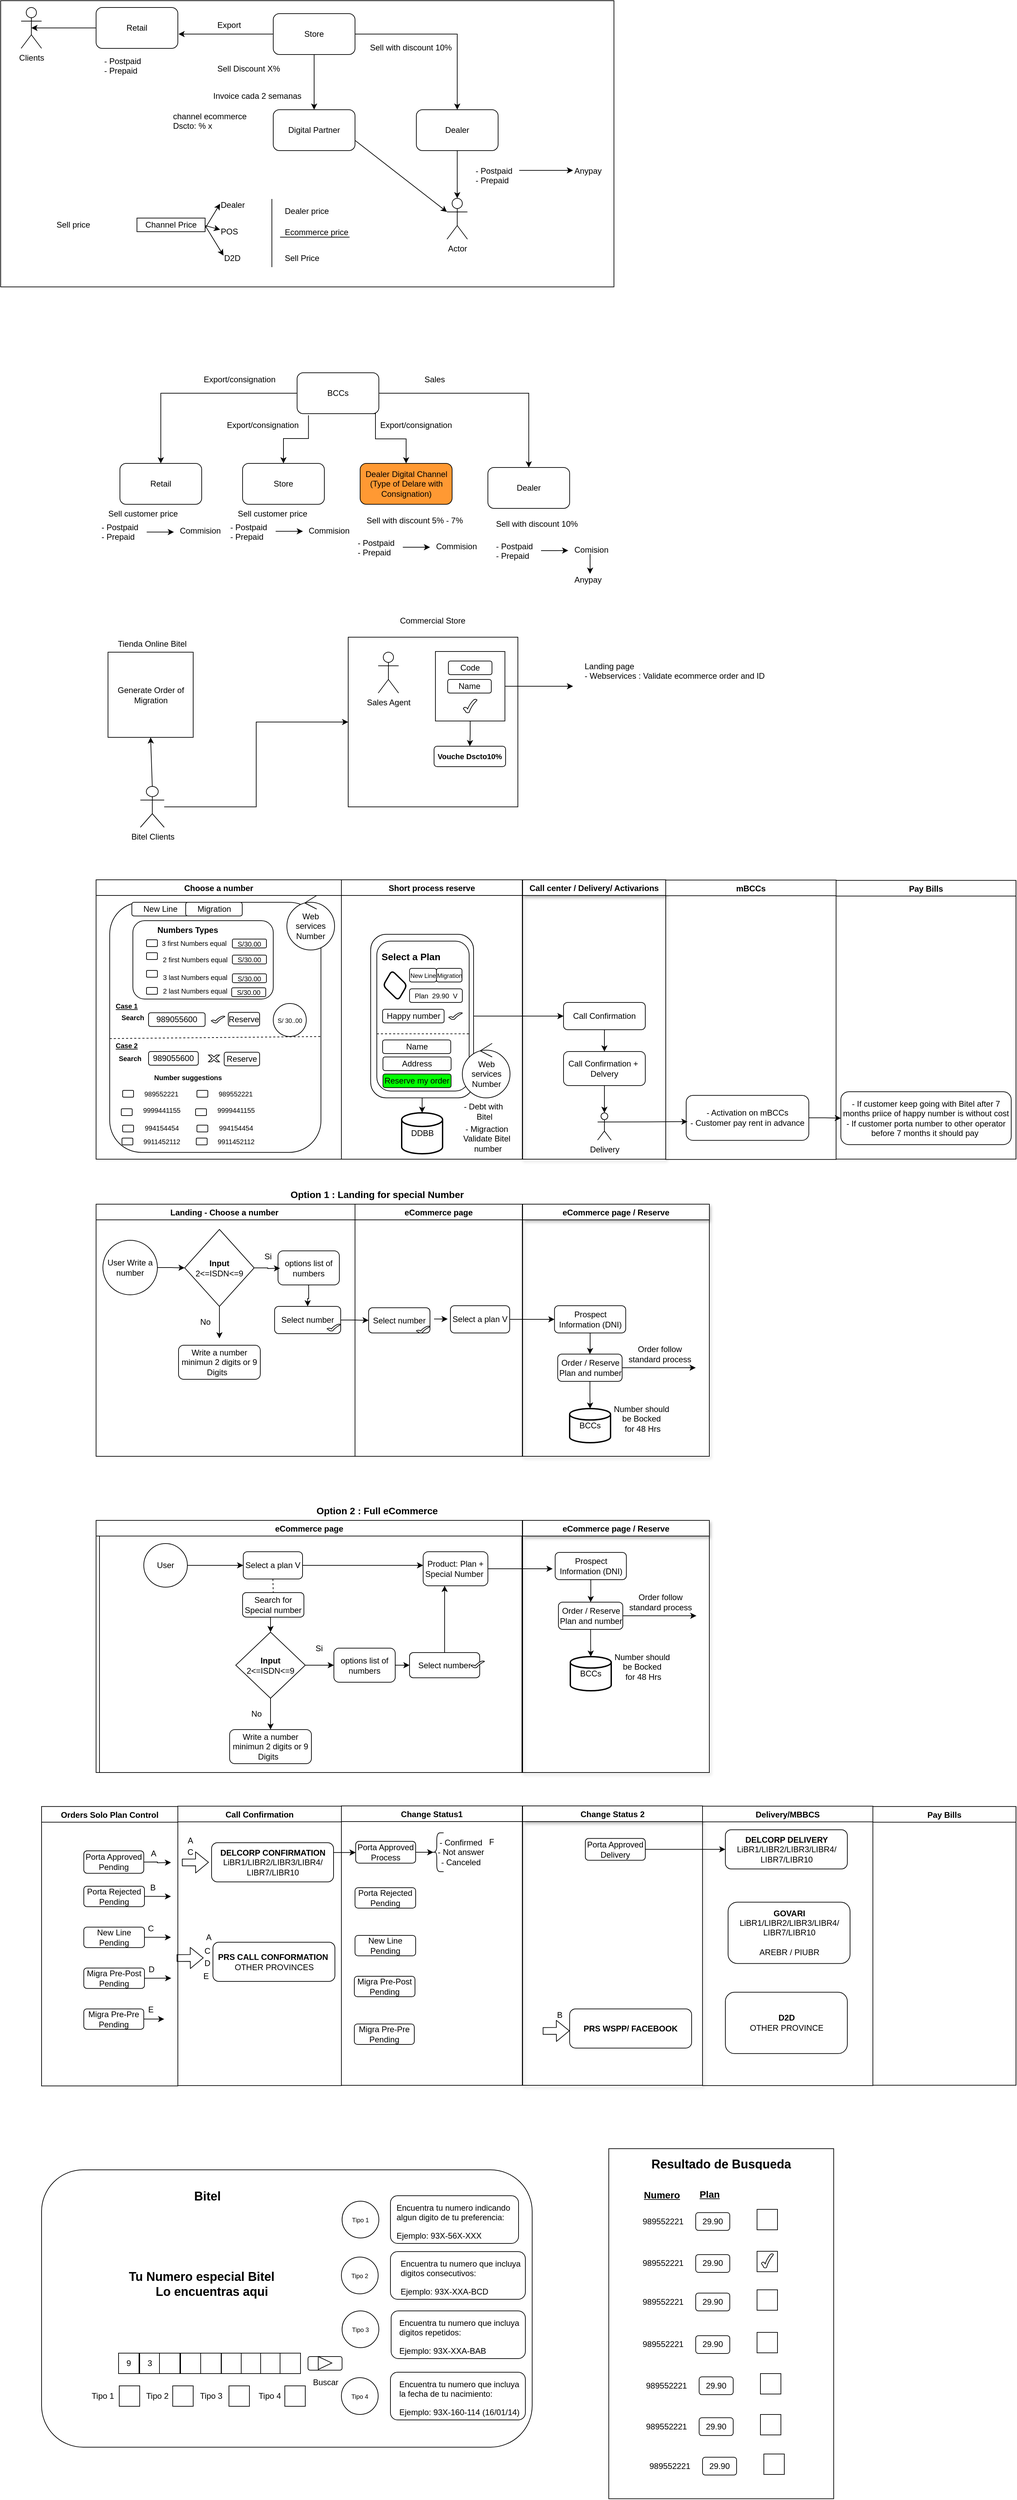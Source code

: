 <mxfile version="12.6.5" type="github">
  <diagram id="y0MvCqDMI1tPlNCTdOtr" name="Page-1">
    <mxGraphModel dx="1554" dy="623" grid="1" gridSize="10" guides="1" tooltips="1" connect="1" arrows="1" fold="1" page="1" pageScale="1" pageWidth="827" pageHeight="1169" math="0" shadow="0">
      <root>
        <mxCell id="0"/>
        <mxCell id="1" parent="0"/>
        <mxCell id="e2i0RWfGMgiaT22CuOUn-42" value="" style="rounded=1;whiteSpace=wrap;html=1;rotation=90;arcSize=0;" vertex="1" parent="1">
          <mxGeometry x="870.59" y="3343.74" width="513.7" height="330.1" as="geometry"/>
        </mxCell>
        <mxCell id="P5arYo4wm9-XKqG1Q-lO-1" value="" style="rounded=0;whiteSpace=wrap;html=1;" parent="1" vertex="1">
          <mxGeometry x="70" y="100" width="900" height="420" as="geometry"/>
        </mxCell>
        <mxCell id="lmIb0_3VensQCm0fVYHJ-1" value="Digital Partner" style="rounded=1;whiteSpace=wrap;html=1;" parent="1" vertex="1">
          <mxGeometry x="470" y="260" width="120" height="60" as="geometry"/>
        </mxCell>
        <mxCell id="lmIb0_3VensQCm0fVYHJ-5" style="edgeStyle=orthogonalEdgeStyle;rounded=0;orthogonalLoop=1;jettySize=auto;html=1;exitX=0;exitY=0.5;exitDx=0;exitDy=0;entryX=1.008;entryY=0.65;entryDx=0;entryDy=0;entryPerimeter=0;" parent="1" source="lmIb0_3VensQCm0fVYHJ-2" target="lmIb0_3VensQCm0fVYHJ-3" edge="1">
          <mxGeometry relative="1" as="geometry"/>
        </mxCell>
        <mxCell id="lmIb0_3VensQCm0fVYHJ-8" style="edgeStyle=orthogonalEdgeStyle;rounded=0;orthogonalLoop=1;jettySize=auto;html=1;" parent="1" source="lmIb0_3VensQCm0fVYHJ-2" target="lmIb0_3VensQCm0fVYHJ-1" edge="1">
          <mxGeometry relative="1" as="geometry"/>
        </mxCell>
        <mxCell id="lmIb0_3VensQCm0fVYHJ-10" style="edgeStyle=orthogonalEdgeStyle;rounded=0;orthogonalLoop=1;jettySize=auto;html=1;exitX=1;exitY=0.5;exitDx=0;exitDy=0;entryX=0.5;entryY=0;entryDx=0;entryDy=0;" parent="1" source="lmIb0_3VensQCm0fVYHJ-2" target="lmIb0_3VensQCm0fVYHJ-9" edge="1">
          <mxGeometry relative="1" as="geometry"/>
        </mxCell>
        <mxCell id="lmIb0_3VensQCm0fVYHJ-2" value="Store" style="rounded=1;whiteSpace=wrap;html=1;" parent="1" vertex="1">
          <mxGeometry x="470" y="119" width="120" height="60" as="geometry"/>
        </mxCell>
        <mxCell id="lmIb0_3VensQCm0fVYHJ-13" style="edgeStyle=orthogonalEdgeStyle;rounded=0;orthogonalLoop=1;jettySize=auto;html=1;entryX=0.5;entryY=0.5;entryDx=0;entryDy=0;entryPerimeter=0;" parent="1" source="lmIb0_3VensQCm0fVYHJ-3" target="lmIb0_3VensQCm0fVYHJ-12" edge="1">
          <mxGeometry relative="1" as="geometry"/>
        </mxCell>
        <mxCell id="lmIb0_3VensQCm0fVYHJ-3" value="Retail" style="rounded=1;whiteSpace=wrap;html=1;" parent="1" vertex="1">
          <mxGeometry x="210" y="110" width="120" height="60" as="geometry"/>
        </mxCell>
        <mxCell id="lmIb0_3VensQCm0fVYHJ-4" value="&lt;div&gt;- Postpaid&lt;/div&gt;&lt;div&gt;- Prepaid &lt;br&gt;&lt;/div&gt;" style="text;html=1;resizable=0;points=[];autosize=1;align=left;verticalAlign=top;spacingTop=-4;" parent="1" vertex="1">
          <mxGeometry x="220" y="179" width="70" height="30" as="geometry"/>
        </mxCell>
        <mxCell id="lmIb0_3VensQCm0fVYHJ-6" value="Export" style="text;html=1;resizable=0;points=[];autosize=1;align=left;verticalAlign=top;spacingTop=-4;" parent="1" vertex="1">
          <mxGeometry x="386" y="126" width="50" height="20" as="geometry"/>
        </mxCell>
        <mxCell id="lmIb0_3VensQCm0fVYHJ-14" style="edgeStyle=orthogonalEdgeStyle;rounded=0;orthogonalLoop=1;jettySize=auto;html=1;exitX=0.5;exitY=1;exitDx=0;exitDy=0;" parent="1" source="lmIb0_3VensQCm0fVYHJ-9" edge="1">
          <mxGeometry relative="1" as="geometry">
            <mxPoint x="740" y="390" as="targetPoint"/>
          </mxGeometry>
        </mxCell>
        <mxCell id="lmIb0_3VensQCm0fVYHJ-9" value="Dealer" style="rounded=1;whiteSpace=wrap;html=1;" parent="1" vertex="1">
          <mxGeometry x="680" y="260" width="120" height="60" as="geometry"/>
        </mxCell>
        <mxCell id="lmIb0_3VensQCm0fVYHJ-11" value="Actor" style="shape=umlActor;verticalLabelPosition=bottom;labelBackgroundColor=#ffffff;verticalAlign=top;html=1;outlineConnect=0;" parent="1" vertex="1">
          <mxGeometry x="725" y="390" width="30" height="60" as="geometry"/>
        </mxCell>
        <mxCell id="lmIb0_3VensQCm0fVYHJ-12" value="Clients" style="shape=umlActor;verticalLabelPosition=bottom;labelBackgroundColor=#ffffff;verticalAlign=top;html=1;outlineConnect=0;" parent="1" vertex="1">
          <mxGeometry x="100" y="110" width="30" height="60" as="geometry"/>
        </mxCell>
        <mxCell id="lmIb0_3VensQCm0fVYHJ-15" value="Sell with discount 10%" style="text;html=1;resizable=0;points=[];autosize=1;align=left;verticalAlign=top;spacingTop=-4;" parent="1" vertex="1">
          <mxGeometry x="610" y="159" width="140" height="20" as="geometry"/>
        </mxCell>
        <mxCell id="lmIb0_3VensQCm0fVYHJ-18" value="&lt;div&gt;channel ecommerce &lt;br&gt;&lt;/div&gt;&lt;div&gt;Dscto: % x&lt;br&gt;&lt;/div&gt;" style="text;html=1;resizable=0;points=[];autosize=1;align=left;verticalAlign=top;spacingTop=-4;" parent="1" vertex="1">
          <mxGeometry x="321" y="260" width="130" height="30" as="geometry"/>
        </mxCell>
        <mxCell id="lmIb0_3VensQCm0fVYHJ-19" value="Sell Price" style="text;html=1;resizable=0;points=[];autosize=1;align=left;verticalAlign=top;spacingTop=-4;" parent="1" vertex="1">
          <mxGeometry x="485" y="468" width="70" height="20" as="geometry"/>
        </mxCell>
        <mxCell id="lmIb0_3VensQCm0fVYHJ-20" value="Ecommerce price" style="text;html=1;resizable=0;points=[];autosize=1;align=left;verticalAlign=top;spacingTop=-4;" parent="1" vertex="1">
          <mxGeometry x="485" y="430" width="110" height="20" as="geometry"/>
        </mxCell>
        <mxCell id="lmIb0_3VensQCm0fVYHJ-21" value="Sell price " style="text;html=1;resizable=0;points=[];autosize=1;align=left;verticalAlign=top;spacingTop=-4;" parent="1" vertex="1">
          <mxGeometry x="150" y="419" width="70" height="20" as="geometry"/>
        </mxCell>
        <mxCell id="lmIb0_3VensQCm0fVYHJ-23" value="Channel Price" style="rounded=0;whiteSpace=wrap;html=1;" parent="1" vertex="1">
          <mxGeometry x="270" y="419" width="100" height="20" as="geometry"/>
        </mxCell>
        <mxCell id="lmIb0_3VensQCm0fVYHJ-24" value="Dealer" style="text;html=1;resizable=0;points=[];autosize=1;align=left;verticalAlign=top;spacingTop=-4;" parent="1" vertex="1">
          <mxGeometry x="391" y="390" width="50" height="20" as="geometry"/>
        </mxCell>
        <mxCell id="lmIb0_3VensQCm0fVYHJ-25" value="POS" style="text;html=1;resizable=0;points=[];autosize=1;align=left;verticalAlign=top;spacingTop=-4;" parent="1" vertex="1">
          <mxGeometry x="391" y="429" width="40" height="20" as="geometry"/>
        </mxCell>
        <mxCell id="lmIb0_3VensQCm0fVYHJ-26" value="D2D" style="text;html=1;resizable=0;points=[];autosize=1;align=left;verticalAlign=top;spacingTop=-4;" parent="1" vertex="1">
          <mxGeometry x="396" y="468" width="40" height="20" as="geometry"/>
        </mxCell>
        <mxCell id="lmIb0_3VensQCm0fVYHJ-28" value="" style="endArrow=classic;html=1;entryX=0.02;entryY=0.4;entryDx=0;entryDy=0;entryPerimeter=0;exitX=1;exitY=0.75;exitDx=0;exitDy=0;" parent="1" source="lmIb0_3VensQCm0fVYHJ-23" target="lmIb0_3VensQCm0fVYHJ-24" edge="1">
          <mxGeometry width="50" height="50" relative="1" as="geometry">
            <mxPoint x="100" y="560" as="sourcePoint"/>
            <mxPoint x="150" y="510" as="targetPoint"/>
          </mxGeometry>
        </mxCell>
        <mxCell id="lmIb0_3VensQCm0fVYHJ-29" value="" style="endArrow=classic;html=1;entryX=0.025;entryY=0.35;entryDx=0;entryDy=0;entryPerimeter=0;" parent="1" target="lmIb0_3VensQCm0fVYHJ-25" edge="1">
          <mxGeometry width="50" height="50" relative="1" as="geometry">
            <mxPoint x="370" y="430" as="sourcePoint"/>
            <mxPoint x="402" y="408" as="targetPoint"/>
          </mxGeometry>
        </mxCell>
        <mxCell id="lmIb0_3VensQCm0fVYHJ-31" value="" style="endArrow=classic;html=1;entryX=0.025;entryY=0.3;entryDx=0;entryDy=0;entryPerimeter=0;" parent="1" target="lmIb0_3VensQCm0fVYHJ-26" edge="1">
          <mxGeometry width="50" height="50" relative="1" as="geometry">
            <mxPoint x="370" y="430" as="sourcePoint"/>
            <mxPoint x="402" y="446" as="targetPoint"/>
          </mxGeometry>
        </mxCell>
        <mxCell id="lmIb0_3VensQCm0fVYHJ-32" value="Dealer price" style="text;html=1;resizable=0;points=[];autosize=1;align=left;verticalAlign=top;spacingTop=-4;" parent="1" vertex="1">
          <mxGeometry x="485" y="399" width="80" height="20" as="geometry"/>
        </mxCell>
        <mxCell id="lmIb0_3VensQCm0fVYHJ-33" value="" style="endArrow=none;html=1;" parent="1" edge="1">
          <mxGeometry width="50" height="50" relative="1" as="geometry">
            <mxPoint x="468" y="491" as="sourcePoint"/>
            <mxPoint x="468" y="391" as="targetPoint"/>
          </mxGeometry>
        </mxCell>
        <mxCell id="lmIb0_3VensQCm0fVYHJ-35" value="" style="endArrow=none;html=1;" parent="1" edge="1">
          <mxGeometry width="50" height="50" relative="1" as="geometry">
            <mxPoint x="480" y="447" as="sourcePoint"/>
            <mxPoint x="582" y="447" as="targetPoint"/>
          </mxGeometry>
        </mxCell>
        <mxCell id="lmIb0_3VensQCm0fVYHJ-38" value="" style="endArrow=classic;html=1;exitX=1;exitY=0.75;exitDx=0;exitDy=0;entryX=0;entryY=0.333;entryDx=0;entryDy=0;entryPerimeter=0;" parent="1" source="lmIb0_3VensQCm0fVYHJ-1" target="lmIb0_3VensQCm0fVYHJ-11" edge="1">
          <mxGeometry width="50" height="50" relative="1" as="geometry">
            <mxPoint x="190" y="560" as="sourcePoint"/>
            <mxPoint x="240" y="510" as="targetPoint"/>
          </mxGeometry>
        </mxCell>
        <mxCell id="lmIb0_3VensQCm0fVYHJ-41" value="" style="edgeStyle=orthogonalEdgeStyle;rounded=0;orthogonalLoop=1;jettySize=auto;html=1;" parent="1" target="lmIb0_3VensQCm0fVYHJ-40" edge="1">
          <mxGeometry relative="1" as="geometry">
            <mxPoint x="831" y="349" as="sourcePoint"/>
            <Array as="points">
              <mxPoint x="890" y="349"/>
              <mxPoint x="890" y="349"/>
            </Array>
          </mxGeometry>
        </mxCell>
        <mxCell id="lmIb0_3VensQCm0fVYHJ-39" value="&lt;div&gt;- Postpaid&lt;/div&gt;&lt;div&gt;- Prepaid &lt;br&gt;&lt;/div&gt;" style="text;html=1;resizable=0;points=[];autosize=1;align=left;verticalAlign=top;spacingTop=-4;" parent="1" vertex="1">
          <mxGeometry x="765" y="340" width="70" height="30" as="geometry"/>
        </mxCell>
        <mxCell id="lmIb0_3VensQCm0fVYHJ-40" value="Anypay" style="text;html=1;resizable=0;points=[];autosize=1;align=left;verticalAlign=top;spacingTop=-4;" parent="1" vertex="1">
          <mxGeometry x="910" y="340" width="50" height="20" as="geometry"/>
        </mxCell>
        <mxCell id="YrrHf_Wgj3N-O0l7jDWq-1" value="&lt;div&gt;Sell Discount X%&lt;br&gt;&lt;/div&gt;&amp;nbsp;" style="text;html=1;resizable=0;points=[];autosize=1;align=left;verticalAlign=top;spacingTop=-4;" parent="1" vertex="1">
          <mxGeometry x="386" y="190" width="110" height="30" as="geometry"/>
        </mxCell>
        <mxCell id="YrrHf_Wgj3N-O0l7jDWq-2" value="Invoice cada 2 semanas" style="text;html=1;resizable=0;points=[];autosize=1;align=left;verticalAlign=top;spacingTop=-4;" parent="1" vertex="1">
          <mxGeometry x="380" y="230" width="150" height="20" as="geometry"/>
        </mxCell>
        <mxCell id="P5arYo4wm9-XKqG1Q-lO-3" value="Dealer Digital Channel&lt;br&gt;(Type of Delare with Consignation)" style="rounded=1;whiteSpace=wrap;html=1;fillColor=#FF9933;" parent="1" vertex="1">
          <mxGeometry x="597.5" y="779" width="135" height="60" as="geometry"/>
        </mxCell>
        <mxCell id="P5arYo4wm9-XKqG1Q-lO-7" value="Store" style="rounded=1;whiteSpace=wrap;html=1;" parent="1" vertex="1">
          <mxGeometry x="425" y="779" width="120" height="60" as="geometry"/>
        </mxCell>
        <mxCell id="P5arYo4wm9-XKqG1Q-lO-9" value="Retail" style="rounded=1;whiteSpace=wrap;html=1;" parent="1" vertex="1">
          <mxGeometry x="245" y="779" width="120" height="60" as="geometry"/>
        </mxCell>
        <mxCell id="P5arYo4wm9-XKqG1Q-lO-11" value="Export/consignation" style="text;html=1;resizable=0;points=[];autosize=1;align=left;verticalAlign=top;spacingTop=-4;" parent="1" vertex="1">
          <mxGeometry x="366" y="646" width="120" height="20" as="geometry"/>
        </mxCell>
        <mxCell id="P5arYo4wm9-XKqG1Q-lO-13" value="Dealer" style="rounded=1;whiteSpace=wrap;html=1;" parent="1" vertex="1">
          <mxGeometry x="785" y="785" width="120" height="60" as="geometry"/>
        </mxCell>
        <mxCell id="P5arYo4wm9-XKqG1Q-lO-16" value="Sell with discount 10%" style="text;html=1;resizable=0;points=[];autosize=1;align=left;verticalAlign=top;spacingTop=-4;" parent="1" vertex="1">
          <mxGeometry x="795" y="858" width="140" height="20" as="geometry"/>
        </mxCell>
        <mxCell id="P5arYo4wm9-XKqG1Q-lO-45" style="edgeStyle=orthogonalEdgeStyle;rounded=0;orthogonalLoop=1;jettySize=auto;html=1;exitX=0.139;exitY=1.04;exitDx=0;exitDy=0;exitPerimeter=0;" parent="1" source="P5arYo4wm9-XKqG1Q-lO-44" target="P5arYo4wm9-XKqG1Q-lO-7" edge="1">
          <mxGeometry relative="1" as="geometry"/>
        </mxCell>
        <mxCell id="P5arYo4wm9-XKqG1Q-lO-46" style="edgeStyle=orthogonalEdgeStyle;rounded=0;orthogonalLoop=1;jettySize=auto;html=1;entryX=0.5;entryY=0;entryDx=0;entryDy=0;" parent="1" source="P5arYo4wm9-XKqG1Q-lO-44" target="P5arYo4wm9-XKqG1Q-lO-9" edge="1">
          <mxGeometry relative="1" as="geometry"/>
        </mxCell>
        <mxCell id="P5arYo4wm9-XKqG1Q-lO-47" style="edgeStyle=orthogonalEdgeStyle;rounded=0;orthogonalLoop=1;jettySize=auto;html=1;entryX=0.5;entryY=0;entryDx=0;entryDy=0;" parent="1" source="P5arYo4wm9-XKqG1Q-lO-44" target="P5arYo4wm9-XKqG1Q-lO-13" edge="1">
          <mxGeometry relative="1" as="geometry"/>
        </mxCell>
        <mxCell id="P5arYo4wm9-XKqG1Q-lO-44" value="BCCs" style="rounded=1;whiteSpace=wrap;html=1;" parent="1" vertex="1">
          <mxGeometry x="505" y="646" width="120" height="60" as="geometry"/>
        </mxCell>
        <mxCell id="P5arYo4wm9-XKqG1Q-lO-48" value="Export/consignation" style="text;html=1;resizable=0;points=[];autosize=1;align=left;verticalAlign=top;spacingTop=-4;" parent="1" vertex="1">
          <mxGeometry x="400" y="712.5" width="120" height="20" as="geometry"/>
        </mxCell>
        <mxCell id="P5arYo4wm9-XKqG1Q-lO-49" value="Sales" style="text;html=1;resizable=0;points=[];autosize=1;align=left;verticalAlign=top;spacingTop=-4;" parent="1" vertex="1">
          <mxGeometry x="690" y="646" width="50" height="20" as="geometry"/>
        </mxCell>
        <mxCell id="P5arYo4wm9-XKqG1Q-lO-52" style="edgeStyle=orthogonalEdgeStyle;rounded=0;orthogonalLoop=1;jettySize=auto;html=1;exitX=0.5;exitY=1;exitDx=0;exitDy=0;" parent="1" source="P5arYo4wm9-XKqG1Q-lO-44" target="P5arYo4wm9-XKqG1Q-lO-3" edge="1">
          <mxGeometry relative="1" as="geometry">
            <mxPoint x="574.571" y="716" as="sourcePoint"/>
            <mxPoint x="494.571" y="789" as="targetPoint"/>
            <Array as="points">
              <mxPoint x="620" y="706"/>
              <mxPoint x="620" y="743"/>
              <mxPoint x="665" y="743"/>
            </Array>
          </mxGeometry>
        </mxCell>
        <mxCell id="P5arYo4wm9-XKqG1Q-lO-53" value="Export/consignation" style="text;html=1;resizable=0;points=[];autosize=1;align=left;verticalAlign=top;spacingTop=-4;" parent="1" vertex="1">
          <mxGeometry x="625" y="712.5" width="120" height="20" as="geometry"/>
        </mxCell>
        <mxCell id="P5arYo4wm9-XKqG1Q-lO-54" value="Sell with discount 5% - 7%" style="text;html=1;resizable=0;points=[];autosize=1;align=left;verticalAlign=top;spacingTop=-4;" parent="1" vertex="1">
          <mxGeometry x="605" y="853" width="160" height="20" as="geometry"/>
        </mxCell>
        <mxCell id="P5arYo4wm9-XKqG1Q-lO-56" value="" style="edgeStyle=orthogonalEdgeStyle;rounded=0;orthogonalLoop=1;jettySize=auto;html=1;" parent="1" edge="1">
          <mxGeometry relative="1" as="geometry">
            <mxPoint x="863" y="907" as="sourcePoint"/>
            <Array as="points">
              <mxPoint x="883" y="907"/>
              <mxPoint x="883" y="907"/>
            </Array>
            <mxPoint x="903" y="906.857" as="targetPoint"/>
          </mxGeometry>
        </mxCell>
        <mxCell id="P5arYo4wm9-XKqG1Q-lO-57" value="&lt;div&gt;- Postpaid&lt;/div&gt;&lt;div&gt;- Prepaid &lt;br&gt;&lt;/div&gt;" style="text;html=1;resizable=0;points=[];autosize=1;align=left;verticalAlign=top;spacingTop=-4;" parent="1" vertex="1">
          <mxGeometry x="795" y="891" width="70" height="30" as="geometry"/>
        </mxCell>
        <mxCell id="P5arYo4wm9-XKqG1Q-lO-58" value="Comision" style="text;html=1;resizable=0;points=[];autosize=1;align=left;verticalAlign=top;spacingTop=-4;" parent="1" vertex="1">
          <mxGeometry x="910" y="896" width="70" height="20" as="geometry"/>
        </mxCell>
        <mxCell id="P5arYo4wm9-XKqG1Q-lO-59" value="" style="edgeStyle=orthogonalEdgeStyle;rounded=0;orthogonalLoop=1;jettySize=auto;html=1;" parent="1" edge="1">
          <mxGeometry relative="1" as="geometry">
            <mxPoint x="660.143" y="902" as="sourcePoint"/>
            <Array as="points">
              <mxPoint x="680" y="902"/>
              <mxPoint x="680" y="902"/>
            </Array>
            <mxPoint x="700.143" y="902" as="targetPoint"/>
          </mxGeometry>
        </mxCell>
        <mxCell id="P5arYo4wm9-XKqG1Q-lO-60" value="&lt;div&gt;- Postpaid&lt;/div&gt;&lt;div&gt;- Prepaid &lt;br&gt;&lt;/div&gt;" style="text;html=1;resizable=0;points=[];autosize=1;align=left;verticalAlign=top;spacingTop=-4;" parent="1" vertex="1">
          <mxGeometry x="592" y="886" width="70" height="30" as="geometry"/>
        </mxCell>
        <mxCell id="P5arYo4wm9-XKqG1Q-lO-61" value="Commision" style="text;html=1;resizable=0;points=[];autosize=1;align=left;verticalAlign=top;spacingTop=-4;" parent="1" vertex="1">
          <mxGeometry x="707" y="891" width="80" height="20" as="geometry"/>
        </mxCell>
        <mxCell id="P5arYo4wm9-XKqG1Q-lO-64" value="" style="edgeStyle=orthogonalEdgeStyle;rounded=0;orthogonalLoop=1;jettySize=auto;html=1;" parent="1" edge="1">
          <mxGeometry relative="1" as="geometry">
            <mxPoint x="284.286" y="879.714" as="sourcePoint"/>
            <Array as="points">
              <mxPoint x="304" y="879"/>
              <mxPoint x="304" y="879"/>
            </Array>
            <mxPoint x="324.286" y="879.714" as="targetPoint"/>
          </mxGeometry>
        </mxCell>
        <mxCell id="P5arYo4wm9-XKqG1Q-lO-65" value="&lt;div&gt;- Postpaid&lt;/div&gt;&lt;div&gt;- Prepaid &lt;br&gt;&lt;/div&gt;" style="text;html=1;resizable=0;points=[];autosize=1;align=left;verticalAlign=top;spacingTop=-4;" parent="1" vertex="1">
          <mxGeometry x="216" y="863" width="70" height="30" as="geometry"/>
        </mxCell>
        <mxCell id="P5arYo4wm9-XKqG1Q-lO-66" value="Commision" style="text;html=1;resizable=0;points=[];autosize=1;align=left;verticalAlign=top;spacingTop=-4;" parent="1" vertex="1">
          <mxGeometry x="331" y="868" width="80" height="20" as="geometry"/>
        </mxCell>
        <mxCell id="P5arYo4wm9-XKqG1Q-lO-67" value="" style="edgeStyle=orthogonalEdgeStyle;rounded=0;orthogonalLoop=1;jettySize=auto;html=1;" parent="1" edge="1">
          <mxGeometry relative="1" as="geometry">
            <mxPoint x="473.571" y="878.643" as="sourcePoint"/>
            <Array as="points">
              <mxPoint x="493" y="878.5"/>
              <mxPoint x="493" y="878.5"/>
            </Array>
            <mxPoint x="513.571" y="878.643" as="targetPoint"/>
          </mxGeometry>
        </mxCell>
        <mxCell id="P5arYo4wm9-XKqG1Q-lO-68" value="&lt;div&gt;- Postpaid&lt;/div&gt;&lt;div&gt;- Prepaid &lt;br&gt;&lt;/div&gt;" style="text;html=1;resizable=0;points=[];autosize=1;align=left;verticalAlign=top;spacingTop=-4;" parent="1" vertex="1">
          <mxGeometry x="405" y="862.5" width="70" height="30" as="geometry"/>
        </mxCell>
        <mxCell id="P5arYo4wm9-XKqG1Q-lO-69" value="Commision" style="text;html=1;resizable=0;points=[];autosize=1;align=left;verticalAlign=top;spacingTop=-4;" parent="1" vertex="1">
          <mxGeometry x="520" y="867.5" width="80" height="20" as="geometry"/>
        </mxCell>
        <mxCell id="P5arYo4wm9-XKqG1Q-lO-70" value="Anypay" style="text;html=1;resizable=0;points=[];autosize=1;align=left;verticalAlign=top;spacingTop=-4;" parent="1" vertex="1">
          <mxGeometry x="910" y="940" width="60" height="20" as="geometry"/>
        </mxCell>
        <mxCell id="P5arYo4wm9-XKqG1Q-lO-74" value="" style="edgeStyle=orthogonalEdgeStyle;rounded=0;orthogonalLoop=1;jettySize=auto;html=1;" parent="1" edge="1">
          <mxGeometry relative="1" as="geometry">
            <mxPoint x="935" y="912" as="sourcePoint"/>
            <mxPoint x="935" y="941" as="targetPoint"/>
          </mxGeometry>
        </mxCell>
        <mxCell id="P5arYo4wm9-XKqG1Q-lO-75" value="Sell customer price" style="text;html=1;resizable=0;points=[];autosize=1;align=left;verticalAlign=top;spacingTop=-4;" parent="1" vertex="1">
          <mxGeometry x="226" y="842.5" width="120" height="20" as="geometry"/>
        </mxCell>
        <mxCell id="P5arYo4wm9-XKqG1Q-lO-76" value="Sell customer price" style="text;html=1;resizable=0;points=[];autosize=1;align=left;verticalAlign=top;spacingTop=-4;" parent="1" vertex="1">
          <mxGeometry x="415.5" y="842.5" width="120" height="20" as="geometry"/>
        </mxCell>
        <mxCell id="tqpHQicm2JgRF6btbV35-1" value="" style="whiteSpace=wrap;html=1;aspect=fixed;" parent="1" vertex="1">
          <mxGeometry x="580" y="1034" width="249" height="249" as="geometry"/>
        </mxCell>
        <mxCell id="tqpHQicm2JgRF6btbV35-17" style="edgeStyle=orthogonalEdgeStyle;rounded=0;orthogonalLoop=1;jettySize=auto;html=1;" parent="1" source="tqpHQicm2JgRF6btbV35-2" target="tqpHQicm2JgRF6btbV35-16" edge="1">
          <mxGeometry relative="1" as="geometry"/>
        </mxCell>
        <mxCell id="tqpHQicm2JgRF6btbV35-29" style="edgeStyle=orthogonalEdgeStyle;rounded=0;orthogonalLoop=1;jettySize=auto;html=1;" parent="1" source="tqpHQicm2JgRF6btbV35-2" edge="1">
          <mxGeometry relative="1" as="geometry">
            <mxPoint x="910" y="1106" as="targetPoint"/>
          </mxGeometry>
        </mxCell>
        <mxCell id="tqpHQicm2JgRF6btbV35-2" value="" style="whiteSpace=wrap;html=1;aspect=fixed;" parent="1" vertex="1">
          <mxGeometry x="708" y="1055" width="102" height="102" as="geometry"/>
        </mxCell>
        <mxCell id="tqpHQicm2JgRF6btbV35-3" value="Commercial Store" style="text;html=1;resizable=0;points=[];autosize=1;align=left;verticalAlign=top;spacingTop=-4;" parent="1" vertex="1">
          <mxGeometry x="654" y="1000" width="120" height="20" as="geometry"/>
        </mxCell>
        <mxCell id="tqpHQicm2JgRF6btbV35-28" style="edgeStyle=orthogonalEdgeStyle;rounded=0;orthogonalLoop=1;jettySize=auto;html=1;" parent="1" source="tqpHQicm2JgRF6btbV35-4" target="tqpHQicm2JgRF6btbV35-1" edge="1">
          <mxGeometry relative="1" as="geometry"/>
        </mxCell>
        <mxCell id="tqpHQicm2JgRF6btbV35-4" value="Bitel Clients" style="shape=umlActor;verticalLabelPosition=bottom;labelBackgroundColor=#ffffff;verticalAlign=top;html=1;outlineConnect=0;" parent="1" vertex="1">
          <mxGeometry x="275" y="1253" width="35" height="60" as="geometry"/>
        </mxCell>
        <mxCell id="tqpHQicm2JgRF6btbV35-5" value="Code" style="rounded=1;whiteSpace=wrap;html=1;" parent="1" vertex="1">
          <mxGeometry x="727" y="1069" width="64" height="20" as="geometry"/>
        </mxCell>
        <mxCell id="tqpHQicm2JgRF6btbV35-6" value="Name" style="rounded=1;whiteSpace=wrap;html=1;" parent="1" vertex="1">
          <mxGeometry x="726" y="1096" width="64" height="20" as="geometry"/>
        </mxCell>
        <mxCell id="tqpHQicm2JgRF6btbV35-7" value="" style="verticalLabelPosition=bottom;verticalAlign=top;html=1;shape=mxgraph.basic.tick" parent="1" vertex="1">
          <mxGeometry x="749" y="1125" width="20" height="20" as="geometry"/>
        </mxCell>
        <mxCell id="tqpHQicm2JgRF6btbV35-8" value="Sales Agent" style="shape=umlActor;verticalLabelPosition=bottom;labelBackgroundColor=#ffffff;verticalAlign=top;html=1;outlineConnect=0;" parent="1" vertex="1">
          <mxGeometry x="624" y="1056" width="30" height="60" as="geometry"/>
        </mxCell>
        <mxCell id="tqpHQicm2JgRF6btbV35-16" value="&lt;b&gt;&lt;font style=&quot;font-size: 11px&quot;&gt;Vouche Dscto10%&lt;/font&gt;&lt;/b&gt;" style="rounded=1;whiteSpace=wrap;html=1;" parent="1" vertex="1">
          <mxGeometry x="706" y="1194" width="105" height="30" as="geometry"/>
        </mxCell>
        <mxCell id="tqpHQicm2JgRF6btbV35-18" value="Generate Order of Migration" style="whiteSpace=wrap;html=1;aspect=fixed;" parent="1" vertex="1">
          <mxGeometry x="227.5" y="1056" width="125" height="125" as="geometry"/>
        </mxCell>
        <mxCell id="tqpHQicm2JgRF6btbV35-26" value="" style="endArrow=classic;html=1;entryX=0.5;entryY=1;entryDx=0;entryDy=0;exitX=0.5;exitY=0;exitDx=0;exitDy=0;exitPerimeter=0;" parent="1" source="tqpHQicm2JgRF6btbV35-4" target="tqpHQicm2JgRF6btbV35-18" edge="1">
          <mxGeometry width="50" height="50" relative="1" as="geometry">
            <mxPoint x="70" y="1400" as="sourcePoint"/>
            <mxPoint x="120" y="1350" as="targetPoint"/>
          </mxGeometry>
        </mxCell>
        <mxCell id="tqpHQicm2JgRF6btbV35-27" value="Tienda Online Bitel" style="text;html=1;resizable=0;points=[];autosize=1;align=left;verticalAlign=top;spacingTop=-4;" parent="1" vertex="1">
          <mxGeometry x="240" y="1034" width="120" height="20" as="geometry"/>
        </mxCell>
        <mxCell id="tqpHQicm2JgRF6btbV35-30" value="&lt;div&gt;Landing page&lt;/div&gt;&lt;div&gt;- Webservices : Validate ecommerce order and ID&lt;br&gt;&lt;/div&gt;" style="text;html=1;resizable=0;points=[];autosize=1;align=left;verticalAlign=top;spacingTop=-4;" parent="1" vertex="1">
          <mxGeometry x="925" y="1067" width="290" height="30" as="geometry"/>
        </mxCell>
        <mxCell id="RakAhdTEQGmVChrOr0ug-1" value="Choose a number" style="swimlane;startSize=23;" parent="1" vertex="1">
          <mxGeometry x="210" y="1390" width="360" height="410" as="geometry"/>
        </mxCell>
        <mxCell id="RakAhdTEQGmVChrOr0ug-54" value="" style="rounded=1;whiteSpace=wrap;html=1;" parent="RakAhdTEQGmVChrOr0ug-1" vertex="1">
          <mxGeometry x="20" y="33" width="310" height="367" as="geometry"/>
        </mxCell>
        <mxCell id="RakAhdTEQGmVChrOr0ug-35" value="989055600" style="rounded=1;whiteSpace=wrap;html=1;" parent="RakAhdTEQGmVChrOr0ug-1" vertex="1">
          <mxGeometry x="77" y="195.08" width="83" height="20.17" as="geometry"/>
        </mxCell>
        <mxCell id="RakAhdTEQGmVChrOr0ug-38" value="" style="rounded=1;whiteSpace=wrap;html=1;" parent="RakAhdTEQGmVChrOr0ug-1" vertex="1">
          <mxGeometry x="54" y="60" width="206" height="115" as="geometry"/>
        </mxCell>
        <mxCell id="RakAhdTEQGmVChrOr0ug-39" value="&lt;h1&gt;&lt;font style=&quot;font-size: 12px&quot;&gt;Numbers Types&lt;/font&gt;&lt;/h1&gt;&lt;p&gt;&lt;br&gt;&lt;/p&gt;" style="text;html=1;strokeColor=none;fillColor=none;spacing=5;spacingTop=-20;whiteSpace=wrap;overflow=hidden;rounded=0;" parent="RakAhdTEQGmVChrOr0ug-1" vertex="1">
          <mxGeometry x="85" y="50" width="100" height="30" as="geometry"/>
        </mxCell>
        <mxCell id="RakAhdTEQGmVChrOr0ug-42" value="Reserve" style="rounded=1;whiteSpace=wrap;html=1;" parent="RakAhdTEQGmVChrOr0ug-1" vertex="1">
          <mxGeometry x="194" y="194.5" width="46" height="20" as="geometry"/>
        </mxCell>
        <mxCell id="1DFgmjzPVoiNPRp-_Ow8-1" value="" style="rounded=1;whiteSpace=wrap;html=1;" parent="RakAhdTEQGmVChrOr0ug-1" vertex="1">
          <mxGeometry x="74" y="88" width="16" height="10" as="geometry"/>
        </mxCell>
        <mxCell id="1DFgmjzPVoiNPRp-_Ow8-2" value="" style="rounded=1;whiteSpace=wrap;html=1;" parent="RakAhdTEQGmVChrOr0ug-1" vertex="1">
          <mxGeometry x="74" y="107" width="16" height="10" as="geometry"/>
        </mxCell>
        <mxCell id="1DFgmjzPVoiNPRp-_Ow8-3" value="" style="rounded=1;whiteSpace=wrap;html=1;" parent="RakAhdTEQGmVChrOr0ug-1" vertex="1">
          <mxGeometry x="74" y="133" width="16" height="10" as="geometry"/>
        </mxCell>
        <mxCell id="1DFgmjzPVoiNPRp-_Ow8-4" value="" style="rounded=1;whiteSpace=wrap;html=1;" parent="RakAhdTEQGmVChrOr0ug-1" vertex="1">
          <mxGeometry x="74" y="158" width="16" height="10" as="geometry"/>
        </mxCell>
        <mxCell id="1DFgmjzPVoiNPRp-_Ow8-5" value="&lt;font style=&quot;font-size: 10px&quot;&gt;3 first Numbers equal&amp;nbsp;&lt;/font&gt;" style="text;html=1;align=center;verticalAlign=middle;resizable=0;points=[];autosize=1;" parent="RakAhdTEQGmVChrOr0ug-1" vertex="1">
          <mxGeometry x="90" y="83" width="110" height="20" as="geometry"/>
        </mxCell>
        <mxCell id="1DFgmjzPVoiNPRp-_Ow8-8" value="&lt;font style=&quot;font-size: 10px&quot;&gt;2 first Numbers equal&lt;/font&gt;" style="text;html=1;align=center;verticalAlign=middle;resizable=0;points=[];autosize=1;" parent="RakAhdTEQGmVChrOr0ug-1" vertex="1">
          <mxGeometry x="90" y="107" width="110" height="20" as="geometry"/>
        </mxCell>
        <mxCell id="1DFgmjzPVoiNPRp-_Ow8-9" value="&lt;font style=&quot;font-size: 10px&quot;&gt;3 last Numbers equal&lt;/font&gt;" style="text;html=1;align=center;verticalAlign=middle;resizable=0;points=[];autosize=1;" parent="RakAhdTEQGmVChrOr0ug-1" vertex="1">
          <mxGeometry x="90" y="133" width="110" height="20" as="geometry"/>
        </mxCell>
        <mxCell id="1DFgmjzPVoiNPRp-_Ow8-10" value="&lt;font style=&quot;font-size: 10px&quot;&gt;2 last Numbers equal&lt;/font&gt;" style="text;html=1;align=center;verticalAlign=middle;resizable=0;points=[];autosize=1;" parent="RakAhdTEQGmVChrOr0ug-1" vertex="1">
          <mxGeometry x="90" y="153" width="110" height="20" as="geometry"/>
        </mxCell>
        <mxCell id="1DFgmjzPVoiNPRp-_Ow8-11" value="&lt;b&gt;&lt;font style=&quot;font-size: 10px&quot;&gt;Search&lt;/font&gt;&lt;/b&gt;" style="text;html=1;strokeColor=none;fillColor=none;align=center;verticalAlign=middle;whiteSpace=wrap;rounded=0;" parent="RakAhdTEQGmVChrOr0ug-1" vertex="1">
          <mxGeometry x="34" y="191.5" width="40" height="20" as="geometry"/>
        </mxCell>
        <mxCell id="1DFgmjzPVoiNPRp-_Ow8-12" value="" style="verticalLabelPosition=bottom;verticalAlign=top;html=1;shape=mxgraph.basic.tick" parent="RakAhdTEQGmVChrOr0ug-1" vertex="1">
          <mxGeometry x="169" y="200" width="20" height="10" as="geometry"/>
        </mxCell>
        <mxCell id="1DFgmjzPVoiNPRp-_Ow8-13" value="" style="verticalLabelPosition=bottom;verticalAlign=top;html=1;shape=mxgraph.basic.x" parent="RakAhdTEQGmVChrOr0ug-1" vertex="1">
          <mxGeometry x="165" y="257.09" width="16" height="10" as="geometry"/>
        </mxCell>
        <mxCell id="1DFgmjzPVoiNPRp-_Ow8-14" value="989055600" style="rounded=1;whiteSpace=wrap;html=1;" parent="RakAhdTEQGmVChrOr0ug-1" vertex="1">
          <mxGeometry x="77" y="252" width="73" height="20.17" as="geometry"/>
        </mxCell>
        <mxCell id="1DFgmjzPVoiNPRp-_Ow8-15" value="Reserve" style="rounded=1;whiteSpace=wrap;html=1;" parent="RakAhdTEQGmVChrOr0ug-1" vertex="1">
          <mxGeometry x="188" y="253" width="52" height="20" as="geometry"/>
        </mxCell>
        <mxCell id="1DFgmjzPVoiNPRp-_Ow8-16" value="" style="endArrow=none;dashed=1;html=1;exitX=0;exitY=0;exitDx=0;exitDy=0;" parent="RakAhdTEQGmVChrOr0ug-1" source="1DFgmjzPVoiNPRp-_Ow8-31" edge="1">
          <mxGeometry width="50" height="50" relative="1" as="geometry">
            <mxPoint x="20" y="238" as="sourcePoint"/>
            <mxPoint x="330" y="230" as="targetPoint"/>
          </mxGeometry>
        </mxCell>
        <mxCell id="1DFgmjzPVoiNPRp-_Ow8-17" value="&lt;b&gt;&lt;font style=&quot;font-size: 10px&quot;&gt;Search&lt;/font&gt;&lt;/b&gt;" style="text;html=1;strokeColor=none;fillColor=none;align=center;verticalAlign=middle;whiteSpace=wrap;rounded=0;" parent="RakAhdTEQGmVChrOr0ug-1" vertex="1">
          <mxGeometry x="30" y="252.17" width="40" height="20" as="geometry"/>
        </mxCell>
        <mxCell id="1DFgmjzPVoiNPRp-_Ow8-18" value="&lt;font style=&quot;font-size: 10px&quot;&gt;&amp;nbsp;989552221&lt;/font&gt;" style="text;html=1;align=center;verticalAlign=middle;resizable=0;points=[];autosize=1;" parent="RakAhdTEQGmVChrOr0ug-1" vertex="1">
          <mxGeometry x="59" y="304" width="70" height="20" as="geometry"/>
        </mxCell>
        <mxCell id="1DFgmjzPVoiNPRp-_Ow8-19" value="&lt;span style=&quot;font-size: 10px&quot;&gt;9999441155&lt;/span&gt;" style="text;html=1;align=center;verticalAlign=middle;resizable=0;points=[];autosize=1;" parent="RakAhdTEQGmVChrOr0ug-1" vertex="1">
          <mxGeometry x="61" y="328" width="70" height="20" as="geometry"/>
        </mxCell>
        <mxCell id="1DFgmjzPVoiNPRp-_Ow8-20" value="&lt;font style=&quot;font-size: 10px&quot;&gt;994154454&lt;/font&gt;" style="text;html=1;align=center;verticalAlign=middle;resizable=0;points=[];autosize=1;" parent="RakAhdTEQGmVChrOr0ug-1" vertex="1">
          <mxGeometry x="61" y="354" width="70" height="20" as="geometry"/>
        </mxCell>
        <mxCell id="1DFgmjzPVoiNPRp-_Ow8-21" value="&lt;font style=&quot;font-size: 10px&quot;&gt;9911452112&lt;/font&gt;" style="text;html=1;align=center;verticalAlign=middle;resizable=0;points=[];autosize=1;" parent="RakAhdTEQGmVChrOr0ug-1" vertex="1">
          <mxGeometry x="61" y="374" width="70" height="20" as="geometry"/>
        </mxCell>
        <mxCell id="1DFgmjzPVoiNPRp-_Ow8-24" value="" style="rounded=1;whiteSpace=wrap;html=1;" parent="RakAhdTEQGmVChrOr0ug-1" vertex="1">
          <mxGeometry x="39" y="309" width="16" height="10" as="geometry"/>
        </mxCell>
        <mxCell id="1DFgmjzPVoiNPRp-_Ow8-27" value="" style="rounded=1;whiteSpace=wrap;html=1;" parent="RakAhdTEQGmVChrOr0ug-1" vertex="1">
          <mxGeometry x="37" y="336" width="16" height="10" as="geometry"/>
        </mxCell>
        <mxCell id="1DFgmjzPVoiNPRp-_Ow8-28" value="" style="rounded=1;whiteSpace=wrap;html=1;" parent="RakAhdTEQGmVChrOr0ug-1" vertex="1">
          <mxGeometry x="39" y="360" width="16" height="10" as="geometry"/>
        </mxCell>
        <mxCell id="1DFgmjzPVoiNPRp-_Ow8-29" value="" style="rounded=1;whiteSpace=wrap;html=1;" parent="RakAhdTEQGmVChrOr0ug-1" vertex="1">
          <mxGeometry x="38" y="379" width="16" height="10" as="geometry"/>
        </mxCell>
        <mxCell id="1DFgmjzPVoiNPRp-_Ow8-30" value="&lt;span style=&quot;font-size: 10px&quot;&gt;&lt;b&gt;&lt;u&gt;Case 1&lt;/u&gt;&lt;/b&gt;&lt;/span&gt;" style="text;html=1;strokeColor=none;fillColor=none;align=center;verticalAlign=middle;whiteSpace=wrap;rounded=0;" parent="RakAhdTEQGmVChrOr0ug-1" vertex="1">
          <mxGeometry x="20" y="175.08" width="50" height="20" as="geometry"/>
        </mxCell>
        <mxCell id="1DFgmjzPVoiNPRp-_Ow8-31" value="&lt;b&gt;&lt;font style=&quot;font-size: 10px&quot;&gt;&lt;u&gt;Case 2&lt;/u&gt;&lt;/font&gt;&lt;/b&gt;" style="text;html=1;strokeColor=none;fillColor=none;align=center;verticalAlign=middle;whiteSpace=wrap;rounded=0;" parent="RakAhdTEQGmVChrOr0ug-1" vertex="1">
          <mxGeometry x="20" y="233" width="50" height="20" as="geometry"/>
        </mxCell>
        <mxCell id="1DFgmjzPVoiNPRp-_Ow8-32" value="&lt;b&gt;&lt;font style=&quot;font-size: 10px&quot;&gt;Number suggestions&lt;/font&gt;&lt;/b&gt;" style="text;html=1;strokeColor=none;fillColor=none;align=center;verticalAlign=middle;whiteSpace=wrap;rounded=0;" parent="RakAhdTEQGmVChrOr0ug-1" vertex="1">
          <mxGeometry x="80" y="280" width="110" height="20" as="geometry"/>
        </mxCell>
        <mxCell id="1DFgmjzPVoiNPRp-_Ow8-33" value="&lt;font style=&quot;font-size: 10px&quot;&gt;&amp;nbsp;989552221&lt;/font&gt;" style="text;html=1;align=center;verticalAlign=middle;resizable=0;points=[];autosize=1;" parent="RakAhdTEQGmVChrOr0ug-1" vertex="1">
          <mxGeometry x="168" y="304" width="70" height="20" as="geometry"/>
        </mxCell>
        <mxCell id="1DFgmjzPVoiNPRp-_Ow8-34" value="&lt;span style=&quot;font-size: 10px&quot;&gt;9999441155&lt;/span&gt;" style="text;html=1;align=center;verticalAlign=middle;resizable=0;points=[];autosize=1;" parent="RakAhdTEQGmVChrOr0ug-1" vertex="1">
          <mxGeometry x="170" y="328" width="70" height="20" as="geometry"/>
        </mxCell>
        <mxCell id="1DFgmjzPVoiNPRp-_Ow8-35" value="&lt;font style=&quot;font-size: 10px&quot;&gt;994154454&lt;/font&gt;" style="text;html=1;align=center;verticalAlign=middle;resizable=0;points=[];autosize=1;" parent="RakAhdTEQGmVChrOr0ug-1" vertex="1">
          <mxGeometry x="170" y="354" width="70" height="20" as="geometry"/>
        </mxCell>
        <mxCell id="1DFgmjzPVoiNPRp-_Ow8-36" value="&lt;font style=&quot;font-size: 10px&quot;&gt;9911452112&lt;/font&gt;" style="text;html=1;align=center;verticalAlign=middle;resizable=0;points=[];autosize=1;" parent="RakAhdTEQGmVChrOr0ug-1" vertex="1">
          <mxGeometry x="170" y="374" width="70" height="20" as="geometry"/>
        </mxCell>
        <mxCell id="1DFgmjzPVoiNPRp-_Ow8-37" value="" style="rounded=1;whiteSpace=wrap;html=1;" parent="RakAhdTEQGmVChrOr0ug-1" vertex="1">
          <mxGeometry x="148" y="309" width="16" height="10" as="geometry"/>
        </mxCell>
        <mxCell id="1DFgmjzPVoiNPRp-_Ow8-38" value="" style="rounded=1;whiteSpace=wrap;html=1;" parent="RakAhdTEQGmVChrOr0ug-1" vertex="1">
          <mxGeometry x="146" y="336" width="16" height="10" as="geometry"/>
        </mxCell>
        <mxCell id="1DFgmjzPVoiNPRp-_Ow8-39" value="" style="rounded=1;whiteSpace=wrap;html=1;" parent="RakAhdTEQGmVChrOr0ug-1" vertex="1">
          <mxGeometry x="148" y="360" width="16" height="10" as="geometry"/>
        </mxCell>
        <mxCell id="1DFgmjzPVoiNPRp-_Ow8-48" value="New Line" style="rounded=1;whiteSpace=wrap;html=1;" parent="RakAhdTEQGmVChrOr0ug-1" vertex="1">
          <mxGeometry x="52.5" y="33.0" width="83" height="20.17" as="geometry"/>
        </mxCell>
        <mxCell id="1DFgmjzPVoiNPRp-_Ow8-49" value="Migration" style="rounded=1;whiteSpace=wrap;html=1;" parent="RakAhdTEQGmVChrOr0ug-1" vertex="1">
          <mxGeometry x="131.5" y="33" width="83" height="20.17" as="geometry"/>
        </mxCell>
        <mxCell id="RakAhdTEQGmVChrOr0ug-55" value="Web services&lt;br&gt;Number" style="ellipse;shape=umlControl;whiteSpace=wrap;html=1;" parent="RakAhdTEQGmVChrOr0ug-1" vertex="1">
          <mxGeometry x="280" y="23" width="70" height="80" as="geometry"/>
        </mxCell>
        <mxCell id="1DFgmjzPVoiNPRp-_Ow8-47" value="" style="rounded=1;whiteSpace=wrap;html=1;" parent="RakAhdTEQGmVChrOr0ug-1" vertex="1">
          <mxGeometry x="147" y="379" width="16" height="10" as="geometry"/>
        </mxCell>
        <mxCell id="a4fHj4Aa8aV9w1Z0UDgh-3" value="&lt;font style=&quot;font-size: 10px&quot;&gt;S/&lt;font&gt;30.00&lt;/font&gt;&lt;/font&gt;" style="rounded=1;whiteSpace=wrap;html=1;" parent="RakAhdTEQGmVChrOr0ug-1" vertex="1">
          <mxGeometry x="200" y="87" width="50" height="13" as="geometry"/>
        </mxCell>
        <mxCell id="a4fHj4Aa8aV9w1Z0UDgh-4" value="&lt;font style=&quot;font-size: 10px&quot;&gt;S/&lt;font&gt;30.00&lt;/font&gt;&lt;/font&gt;" style="rounded=1;whiteSpace=wrap;html=1;" parent="RakAhdTEQGmVChrOr0ug-1" vertex="1">
          <mxGeometry x="200" y="110.5" width="50" height="13" as="geometry"/>
        </mxCell>
        <mxCell id="a4fHj4Aa8aV9w1Z0UDgh-5" value="&lt;font style=&quot;font-size: 10px&quot;&gt;S/&lt;font&gt;30.00&lt;/font&gt;&lt;/font&gt;" style="rounded=1;whiteSpace=wrap;html=1;" parent="RakAhdTEQGmVChrOr0ug-1" vertex="1">
          <mxGeometry x="200" y="138" width="50" height="13" as="geometry"/>
        </mxCell>
        <mxCell id="a4fHj4Aa8aV9w1Z0UDgh-6" value="&lt;font style=&quot;font-size: 10px&quot;&gt;S/&lt;font&gt;30.00&lt;/font&gt;&lt;/font&gt;" style="rounded=1;whiteSpace=wrap;html=1;" parent="RakAhdTEQGmVChrOr0ug-1" vertex="1">
          <mxGeometry x="199" y="158.5" width="50" height="13" as="geometry"/>
        </mxCell>
        <mxCell id="a4fHj4Aa8aV9w1Z0UDgh-7" value="&lt;font style=&quot;font-size: 9px&quot;&gt;S/ 30..00&lt;/font&gt;" style="ellipse;whiteSpace=wrap;html=1;aspect=fixed;" parent="RakAhdTEQGmVChrOr0ug-1" vertex="1">
          <mxGeometry x="260" y="181.5" width="48.5" height="48.5" as="geometry"/>
        </mxCell>
        <mxCell id="RakAhdTEQGmVChrOr0ug-8" value="Short process reserve" style="swimlane;startSize=23;" parent="1" vertex="1">
          <mxGeometry x="570" y="1390" width="265.5" height="410" as="geometry"/>
        </mxCell>
        <mxCell id="RakAhdTEQGmVChrOr0ug-73" style="edgeStyle=orthogonalEdgeStyle;rounded=0;orthogonalLoop=1;jettySize=auto;html=1;exitX=0.5;exitY=1;exitDx=0;exitDy=0;entryX=0.5;entryY=0;entryDx=0;entryDy=0;entryPerimeter=0;" parent="RakAhdTEQGmVChrOr0ug-8" source="RakAhdTEQGmVChrOr0ug-58" target="RakAhdTEQGmVChrOr0ug-72" edge="1">
          <mxGeometry relative="1" as="geometry"/>
        </mxCell>
        <mxCell id="RakAhdTEQGmVChrOr0ug-58" value="" style="rounded=1;whiteSpace=wrap;html=1;" parent="RakAhdTEQGmVChrOr0ug-8" vertex="1">
          <mxGeometry x="43" y="80" width="151" height="240" as="geometry"/>
        </mxCell>
        <mxCell id="RakAhdTEQGmVChrOr0ug-59" value="" style="rounded=1;whiteSpace=wrap;html=1;" parent="RakAhdTEQGmVChrOr0ug-8" vertex="1">
          <mxGeometry x="52" y="90" width="135.5" height="220" as="geometry"/>
        </mxCell>
        <mxCell id="RakAhdTEQGmVChrOr0ug-60" value="&lt;h1&gt;&lt;font style=&quot;font-size: 14px&quot;&gt;Select a Plan&lt;/font&gt;&lt;/h1&gt;&lt;div&gt;&lt;br&gt;&lt;/div&gt;" style="text;html=1;strokeColor=none;fillColor=none;spacing=5;spacingTop=-20;whiteSpace=wrap;overflow=hidden;rounded=0;" parent="RakAhdTEQGmVChrOr0ug-8" vertex="1">
          <mxGeometry x="53.5" y="90" width="137" height="70" as="geometry"/>
        </mxCell>
        <mxCell id="RakAhdTEQGmVChrOr0ug-61" value="&lt;font style=&quot;font-size: 10px&quot;&gt;Plan&amp;nbsp; 29.90&amp;nbsp; V&lt;/font&gt;" style="rounded=1;whiteSpace=wrap;html=1;" parent="RakAhdTEQGmVChrOr0ug-8" vertex="1">
          <mxGeometry x="100" y="160" width="77.5" height="20" as="geometry"/>
        </mxCell>
        <mxCell id="RakAhdTEQGmVChrOr0ug-69" value="" style="shape=parallelogram;html=1;strokeWidth=2;perimeter=parallelogramPerimeter;whiteSpace=wrap;rounded=1;arcSize=12;size=0.23;rotation=-60;" parent="RakAhdTEQGmVChrOr0ug-8" vertex="1">
          <mxGeometry x="62" y="140" width="33.5" height="30" as="geometry"/>
        </mxCell>
        <mxCell id="RakAhdTEQGmVChrOr0ug-70" value="&lt;font style=&quot;font-size: 9px&quot;&gt;New Line&lt;/font&gt;" style="rounded=1;whiteSpace=wrap;html=1;" parent="RakAhdTEQGmVChrOr0ug-8" vertex="1">
          <mxGeometry x="100" y="130" width="39.5" height="20" as="geometry"/>
        </mxCell>
        <mxCell id="RakAhdTEQGmVChrOr0ug-71" value="&lt;font style=&quot;font-size: 9px&quot;&gt;Migration&lt;/font&gt;" style="rounded=1;whiteSpace=wrap;html=1;" parent="RakAhdTEQGmVChrOr0ug-8" vertex="1">
          <mxGeometry x="139.5" y="130" width="37.5" height="20" as="geometry"/>
        </mxCell>
        <mxCell id="RakAhdTEQGmVChrOr0ug-72" value="DDBB" style="strokeWidth=2;html=1;shape=mxgraph.flowchart.database;whiteSpace=wrap;" parent="RakAhdTEQGmVChrOr0ug-8" vertex="1">
          <mxGeometry x="88.5" y="342" width="60" height="60" as="geometry"/>
        </mxCell>
        <mxCell id="RakAhdTEQGmVChrOr0ug-74" value="Happy number" style="rounded=1;whiteSpace=wrap;html=1;" parent="RakAhdTEQGmVChrOr0ug-8" vertex="1">
          <mxGeometry x="60.5" y="190" width="90.25" height="20" as="geometry"/>
        </mxCell>
        <mxCell id="RakAhdTEQGmVChrOr0ug-75" value="Address" style="rounded=1;whiteSpace=wrap;html=1;" parent="RakAhdTEQGmVChrOr0ug-8" vertex="1">
          <mxGeometry x="61" y="260" width="100" height="20" as="geometry"/>
        </mxCell>
        <mxCell id="RakAhdTEQGmVChrOr0ug-85" value="Web services&lt;br&gt;Number" style="ellipse;shape=umlControl;whiteSpace=wrap;html=1;" parent="RakAhdTEQGmVChrOr0ug-8" vertex="1">
          <mxGeometry x="177.5" y="240" width="70" height="80" as="geometry"/>
        </mxCell>
        <mxCell id="RakAhdTEQGmVChrOr0ug-86" value="- Debt with&lt;br&gt;&amp;nbsp;Bitel" style="text;html=1;align=center;verticalAlign=middle;resizable=0;points=[];autosize=1;" parent="RakAhdTEQGmVChrOr0ug-8" vertex="1">
          <mxGeometry x="172.5" y="325" width="70" height="30" as="geometry"/>
        </mxCell>
        <mxCell id="RakAhdTEQGmVChrOr0ug-87" value="- Migraction&lt;br&gt;Validate Bitel&lt;br&gt;&amp;nbsp;number" style="text;html=1;align=center;verticalAlign=middle;resizable=0;points=[];autosize=1;" parent="RakAhdTEQGmVChrOr0ug-8" vertex="1">
          <mxGeometry x="172.5" y="355" width="80" height="50" as="geometry"/>
        </mxCell>
        <mxCell id="1DFgmjzPVoiNPRp-_Ow8-50" value="" style="verticalLabelPosition=bottom;verticalAlign=top;html=1;shape=mxgraph.basic.tick" parent="RakAhdTEQGmVChrOr0ug-8" vertex="1">
          <mxGeometry x="157.5" y="195" width="20" height="10" as="geometry"/>
        </mxCell>
        <mxCell id="1DFgmjzPVoiNPRp-_Ow8-51" value="Name" style="rounded=1;whiteSpace=wrap;html=1;" parent="RakAhdTEQGmVChrOr0ug-8" vertex="1">
          <mxGeometry x="60.5" y="235" width="100" height="20" as="geometry"/>
        </mxCell>
        <mxCell id="1DFgmjzPVoiNPRp-_Ow8-52" value="" style="endArrow=none;dashed=1;html=1;entryX=1.004;entryY=0.618;entryDx=0;entryDy=0;entryPerimeter=0;" parent="RakAhdTEQGmVChrOr0ug-8" target="RakAhdTEQGmVChrOr0ug-59" edge="1">
          <mxGeometry width="50" height="50" relative="1" as="geometry">
            <mxPoint x="52" y="226" as="sourcePoint"/>
            <mxPoint x="128" y="245" as="targetPoint"/>
          </mxGeometry>
        </mxCell>
        <mxCell id="1DFgmjzPVoiNPRp-_Ow8-53" value="Reserve my order" style="rounded=1;whiteSpace=wrap;html=1;fillColor=#00FF00;" parent="RakAhdTEQGmVChrOr0ug-8" vertex="1">
          <mxGeometry x="61" y="285" width="100" height="20" as="geometry"/>
        </mxCell>
        <mxCell id="RakAhdTEQGmVChrOr0ug-12" value="Call center / Delivery/ Activarions" style="swimlane;shadow=1;startSize=23;" parent="1" vertex="1">
          <mxGeometry x="836" y="1390" width="210" height="410" as="geometry"/>
        </mxCell>
        <mxCell id="1DFgmjzPVoiNPRp-_Ow8-60" style="edgeStyle=orthogonalEdgeStyle;rounded=0;orthogonalLoop=1;jettySize=auto;html=1;" parent="RakAhdTEQGmVChrOr0ug-12" source="RakAhdTEQGmVChrOr0ug-13" target="RakAhdTEQGmVChrOr0ug-77" edge="1">
          <mxGeometry relative="1" as="geometry"/>
        </mxCell>
        <mxCell id="RakAhdTEQGmVChrOr0ug-13" value="Call Confirmation" style="rounded=1;whiteSpace=wrap;html=1;" parent="RakAhdTEQGmVChrOr0ug-12" vertex="1">
          <mxGeometry x="60" y="180" width="120" height="40" as="geometry"/>
        </mxCell>
        <mxCell id="RakAhdTEQGmVChrOr0ug-81" style="edgeStyle=orthogonalEdgeStyle;rounded=0;orthogonalLoop=1;jettySize=auto;html=1;exitX=0.5;exitY=1;exitDx=0;exitDy=0;entryX=0.5;entryY=0;entryDx=0;entryDy=0;entryPerimeter=0;" parent="RakAhdTEQGmVChrOr0ug-12" source="RakAhdTEQGmVChrOr0ug-77" target="RakAhdTEQGmVChrOr0ug-78" edge="1">
          <mxGeometry relative="1" as="geometry"/>
        </mxCell>
        <mxCell id="RakAhdTEQGmVChrOr0ug-77" value="Call Confirmation +&amp;nbsp;&lt;br&gt;Delvery" style="rounded=1;whiteSpace=wrap;html=1;" parent="RakAhdTEQGmVChrOr0ug-12" vertex="1">
          <mxGeometry x="60" y="252" width="120" height="50" as="geometry"/>
        </mxCell>
        <mxCell id="RakAhdTEQGmVChrOr0ug-78" value="Delivery" style="shape=umlActor;verticalLabelPosition=bottom;labelBackgroundColor=#ffffff;verticalAlign=top;html=1;outlineConnect=0;" parent="RakAhdTEQGmVChrOr0ug-12" vertex="1">
          <mxGeometry x="110" y="342" width="20" height="40" as="geometry"/>
        </mxCell>
        <mxCell id="RakAhdTEQGmVChrOr0ug-16" value="mBCCs" style="swimlane;startSize=23;" parent="1" vertex="1">
          <mxGeometry x="1046" y="1390.33" width="250" height="410" as="geometry"/>
        </mxCell>
        <mxCell id="RakAhdTEQGmVChrOr0ug-27" value="- Activation on mBCCs&lt;br&gt;- Customer pay rent in advance" style="rounded=1;whiteSpace=wrap;html=1;" parent="RakAhdTEQGmVChrOr0ug-16" vertex="1">
          <mxGeometry x="30" y="316" width="180" height="66" as="geometry"/>
        </mxCell>
        <mxCell id="RakAhdTEQGmVChrOr0ug-26" value="Pay Bills" style="swimlane;startSize=23;" parent="1" vertex="1">
          <mxGeometry x="1296" y="1390.83" width="264" height="409" as="geometry"/>
        </mxCell>
        <mxCell id="RakAhdTEQGmVChrOr0ug-83" value="- If customer keep going with Bitel after 7 months priice of happy number is without cost&lt;br&gt;- If customer porta number to other operator before 7 months it should pay&amp;nbsp;" style="rounded=1;whiteSpace=wrap;html=1;" parent="RakAhdTEQGmVChrOr0ug-26" vertex="1">
          <mxGeometry x="7" y="310.17" width="250" height="77.58" as="geometry"/>
        </mxCell>
        <mxCell id="RakAhdTEQGmVChrOr0ug-84" style="edgeStyle=orthogonalEdgeStyle;rounded=0;orthogonalLoop=1;jettySize=auto;html=1;" parent="1" source="RakAhdTEQGmVChrOr0ug-27" target="RakAhdTEQGmVChrOr0ug-83" edge="1">
          <mxGeometry relative="1" as="geometry"/>
        </mxCell>
        <mxCell id="1DFgmjzPVoiNPRp-_Ow8-57" style="edgeStyle=orthogonalEdgeStyle;rounded=0;orthogonalLoop=1;jettySize=auto;html=1;exitX=1;exitY=0.5;exitDx=0;exitDy=0;entryX=0;entryY=0.5;entryDx=0;entryDy=0;" parent="1" source="RakAhdTEQGmVChrOr0ug-58" target="RakAhdTEQGmVChrOr0ug-13" edge="1">
          <mxGeometry relative="1" as="geometry"/>
        </mxCell>
        <mxCell id="1DFgmjzPVoiNPRp-_Ow8-61" style="edgeStyle=orthogonalEdgeStyle;rounded=0;orthogonalLoop=1;jettySize=auto;html=1;entryX=0.011;entryY=0.584;entryDx=0;entryDy=0;entryPerimeter=0;exitX=1;exitY=0.333;exitDx=0;exitDy=0;exitPerimeter=0;" parent="1" source="RakAhdTEQGmVChrOr0ug-78" target="RakAhdTEQGmVChrOr0ug-27" edge="1">
          <mxGeometry relative="1" as="geometry"/>
        </mxCell>
        <mxCell id="U3Ta2z4zaRU3k_grIBUe-1" value="Orders Solo Plan Control" style="swimlane;startSize=23;" parent="1" vertex="1">
          <mxGeometry x="130" y="2749.83" width="200" height="410" as="geometry"/>
        </mxCell>
        <mxCell id="U3Ta2z4zaRU3k_grIBUe-70" value="Porta Approved&lt;br&gt;Pending" style="rounded=1;whiteSpace=wrap;html=1;" parent="U3Ta2z4zaRU3k_grIBUe-1" vertex="1">
          <mxGeometry x="62" y="65" width="88" height="33" as="geometry"/>
        </mxCell>
        <mxCell id="U3Ta2z4zaRU3k_grIBUe-161" value="Porta Rejected&lt;br&gt;Pending" style="rounded=1;whiteSpace=wrap;html=1;" parent="U3Ta2z4zaRU3k_grIBUe-1" vertex="1">
          <mxGeometry x="62" y="117" width="89" height="30" as="geometry"/>
        </mxCell>
        <mxCell id="U3Ta2z4zaRU3k_grIBUe-163" value="New Line&lt;br&gt;Pending" style="rounded=1;whiteSpace=wrap;html=1;" parent="U3Ta2z4zaRU3k_grIBUe-1" vertex="1">
          <mxGeometry x="62" y="177" width="89" height="30" as="geometry"/>
        </mxCell>
        <mxCell id="U3Ta2z4zaRU3k_grIBUe-164" value="Migra Pre-Post&lt;br&gt;Pending" style="rounded=1;whiteSpace=wrap;html=1;" parent="U3Ta2z4zaRU3k_grIBUe-1" vertex="1">
          <mxGeometry x="62" y="237" width="89" height="30" as="geometry"/>
        </mxCell>
        <mxCell id="U3Ta2z4zaRU3k_grIBUe-165" value="Migra Pre-Pre&lt;br&gt;Pending" style="rounded=1;whiteSpace=wrap;html=1;" parent="U3Ta2z4zaRU3k_grIBUe-1" vertex="1">
          <mxGeometry x="62" y="297" width="88" height="30" as="geometry"/>
        </mxCell>
        <mxCell id="uWRYuj1as_DWI1_YgBoF-1" value="A" style="text;html=1;align=center;verticalAlign=middle;resizable=0;points=[];autosize=1;" parent="U3Ta2z4zaRU3k_grIBUe-1" vertex="1">
          <mxGeometry x="154" y="59.17" width="20" height="20" as="geometry"/>
        </mxCell>
        <mxCell id="uWRYuj1as_DWI1_YgBoF-2" value="B" style="text;html=1;align=center;verticalAlign=middle;resizable=0;points=[];autosize=1;" parent="U3Ta2z4zaRU3k_grIBUe-1" vertex="1">
          <mxGeometry x="153" y="109" width="20" height="20" as="geometry"/>
        </mxCell>
        <mxCell id="uWRYuj1as_DWI1_YgBoF-4" value="C" style="text;html=1;align=center;verticalAlign=middle;resizable=0;points=[];autosize=1;" parent="U3Ta2z4zaRU3k_grIBUe-1" vertex="1">
          <mxGeometry x="150" y="169.17" width="20" height="20" as="geometry"/>
        </mxCell>
        <mxCell id="uWRYuj1as_DWI1_YgBoF-5" value="D" style="text;html=1;align=center;verticalAlign=middle;resizable=0;points=[];autosize=1;" parent="U3Ta2z4zaRU3k_grIBUe-1" vertex="1">
          <mxGeometry x="151" y="229.17" width="20" height="20" as="geometry"/>
        </mxCell>
        <mxCell id="uWRYuj1as_DWI1_YgBoF-6" value="E" style="text;html=1;align=center;verticalAlign=middle;resizable=0;points=[];autosize=1;" parent="U3Ta2z4zaRU3k_grIBUe-1" vertex="1">
          <mxGeometry x="150" y="288.0" width="20" height="20" as="geometry"/>
        </mxCell>
        <mxCell id="U3Ta2z4zaRU3k_grIBUe-49" value="Change Status1" style="swimlane;startSize=23;" parent="1" vertex="1">
          <mxGeometry x="570" y="2749" width="265.5" height="410" as="geometry"/>
        </mxCell>
        <mxCell id="U3Ta2z4zaRU3k_grIBUe-198" style="edgeStyle=orthogonalEdgeStyle;rounded=0;orthogonalLoop=1;jettySize=auto;html=1;" parent="U3Ta2z4zaRU3k_grIBUe-49" source="U3Ta2z4zaRU3k_grIBUe-189" target="U3Ta2z4zaRU3k_grIBUe-197" edge="1">
          <mxGeometry relative="1" as="geometry"/>
        </mxCell>
        <mxCell id="U3Ta2z4zaRU3k_grIBUe-189" value="Porta Approved&lt;br&gt;Process" style="rounded=1;whiteSpace=wrap;html=1;" parent="U3Ta2z4zaRU3k_grIBUe-49" vertex="1">
          <mxGeometry x="21" y="52" width="88" height="32" as="geometry"/>
        </mxCell>
        <mxCell id="U3Ta2z4zaRU3k_grIBUe-190" value="Porta Rejected&lt;br&gt;Pending" style="rounded=1;whiteSpace=wrap;html=1;" parent="U3Ta2z4zaRU3k_grIBUe-49" vertex="1">
          <mxGeometry x="20" y="120.0" width="89" height="30" as="geometry"/>
        </mxCell>
        <mxCell id="U3Ta2z4zaRU3k_grIBUe-191" value="New Line&lt;br&gt;Pending" style="rounded=1;whiteSpace=wrap;html=1;" parent="U3Ta2z4zaRU3k_grIBUe-49" vertex="1">
          <mxGeometry x="20" y="190.0" width="89" height="30" as="geometry"/>
        </mxCell>
        <mxCell id="U3Ta2z4zaRU3k_grIBUe-192" value="Migra Pre-Post&lt;br&gt;Pending" style="rounded=1;whiteSpace=wrap;html=1;" parent="U3Ta2z4zaRU3k_grIBUe-49" vertex="1">
          <mxGeometry x="19" y="250.0" width="89" height="30" as="geometry"/>
        </mxCell>
        <mxCell id="U3Ta2z4zaRU3k_grIBUe-193" value="Migra Pre-Pre&lt;br&gt;Pending" style="rounded=1;whiteSpace=wrap;html=1;" parent="U3Ta2z4zaRU3k_grIBUe-49" vertex="1">
          <mxGeometry x="19" y="320.0" width="88" height="30" as="geometry"/>
        </mxCell>
        <mxCell id="U3Ta2z4zaRU3k_grIBUe-197" value="- Confirmed&lt;br&gt;- Not answer&lt;br&gt;- Canceled" style="text;html=1;align=center;verticalAlign=middle;resizable=0;points=[];autosize=1;" parent="U3Ta2z4zaRU3k_grIBUe-49" vertex="1">
          <mxGeometry x="135" y="43" width="80" height="50" as="geometry"/>
        </mxCell>
        <mxCell id="U3Ta2z4zaRU3k_grIBUe-199" value="" style="shape=curlyBracket;whiteSpace=wrap;html=1;rounded=1;" parent="U3Ta2z4zaRU3k_grIBUe-49" vertex="1">
          <mxGeometry x="130" y="39.5" width="20" height="57" as="geometry"/>
        </mxCell>
        <mxCell id="uWRYuj1as_DWI1_YgBoF-43" value="F" style="text;html=1;align=center;verticalAlign=middle;resizable=0;points=[];autosize=1;" parent="U3Ta2z4zaRU3k_grIBUe-49" vertex="1">
          <mxGeometry x="210" y="43" width="20" height="20" as="geometry"/>
        </mxCell>
        <mxCell id="U3Ta2z4zaRU3k_grIBUe-68" value="Change Status 2" style="swimlane;shadow=1;startSize=23;" parent="1" vertex="1">
          <mxGeometry x="836" y="2749" width="264" height="410" as="geometry"/>
        </mxCell>
        <mxCell id="U3Ta2z4zaRU3k_grIBUe-204" value="Porta Approved&lt;br&gt;Delivery" style="rounded=1;whiteSpace=wrap;html=1;" parent="U3Ta2z4zaRU3k_grIBUe-68" vertex="1">
          <mxGeometry x="92" y="47.75" width="88" height="32" as="geometry"/>
        </mxCell>
        <mxCell id="uWRYuj1as_DWI1_YgBoF-42" value="&lt;b&gt;PRS WSPP/ FACEBOOK&lt;/b&gt;" style="rounded=1;whiteSpace=wrap;html=1;" parent="U3Ta2z4zaRU3k_grIBUe-68" vertex="1">
          <mxGeometry x="69" y="297.83" width="179" height="57.5" as="geometry"/>
        </mxCell>
        <mxCell id="uWRYuj1as_DWI1_YgBoF-38" value="B" style="text;html=1;align=center;verticalAlign=middle;resizable=0;points=[];autosize=1;" parent="U3Ta2z4zaRU3k_grIBUe-68" vertex="1">
          <mxGeometry x="44" y="297" width="20" height="20" as="geometry"/>
        </mxCell>
        <mxCell id="uWRYuj1as_DWI1_YgBoF-35" value="" style="shape=flexArrow;endArrow=classic;html=1;entryX=0;entryY=0.5;entryDx=0;entryDy=0;" parent="U3Ta2z4zaRU3k_grIBUe-68" edge="1">
          <mxGeometry width="50" height="50" relative="1" as="geometry">
            <mxPoint x="29.5" y="330.25" as="sourcePoint"/>
            <mxPoint x="69.0" y="330.0" as="targetPoint"/>
          </mxGeometry>
        </mxCell>
        <mxCell id="U3Ta2z4zaRU3k_grIBUe-74" value="Delivery/MBBCS" style="swimlane;startSize=23;" parent="1" vertex="1">
          <mxGeometry x="1100" y="2749.33" width="250" height="410" as="geometry"/>
        </mxCell>
        <mxCell id="U3Ta2z4zaRU3k_grIBUe-167" value="&lt;b&gt;DELCORP DELIVERY&lt;/b&gt;&lt;br&gt;LiBR1/LIBR2/LIBR3/LIBR4/&lt;br&gt;LIBR7/LIBR10" style="rounded=1;whiteSpace=wrap;html=1;" parent="U3Ta2z4zaRU3k_grIBUe-74" vertex="1">
          <mxGeometry x="33.5" y="34.67" width="179" height="57.5" as="geometry"/>
        </mxCell>
        <mxCell id="U3Ta2z4zaRU3k_grIBUe-174" value="&lt;b&gt;GOVARI&lt;/b&gt;&lt;br&gt;LiBR1/LIBR2/LIBR3/LIBR4/&lt;br&gt;LIBR7/LIBR10&lt;br&gt;&lt;br&gt;AREBR / PIUBR" style="rounded=1;whiteSpace=wrap;html=1;" parent="U3Ta2z4zaRU3k_grIBUe-74" vertex="1">
          <mxGeometry x="37.5" y="140.91" width="179" height="90" as="geometry"/>
        </mxCell>
        <mxCell id="U3Ta2z4zaRU3k_grIBUe-177" value="&lt;b&gt;D2D&lt;/b&gt;&lt;br&gt;OTHER PROVINCE" style="rounded=1;whiteSpace=wrap;html=1;" parent="U3Ta2z4zaRU3k_grIBUe-74" vertex="1">
          <mxGeometry x="33.5" y="273.08" width="179" height="90" as="geometry"/>
        </mxCell>
        <mxCell id="U3Ta2z4zaRU3k_grIBUe-76" value="Pay Bills" style="swimlane;startSize=23;" parent="1" vertex="1">
          <mxGeometry x="1350" y="2749.83" width="210" height="409" as="geometry"/>
        </mxCell>
        <mxCell id="U3Ta2z4zaRU3k_grIBUe-166" value="Call Confirmation" style="swimlane;startSize=23;" parent="1" vertex="1">
          <mxGeometry x="330" y="2749.33" width="240" height="410" as="geometry"/>
        </mxCell>
        <mxCell id="U3Ta2z4zaRU3k_grIBUe-178" value="&lt;b&gt;DELCORP CONFIRMATION&lt;br&gt;&lt;/b&gt;LiBR1/LIBR2/LIBR3/LIBR4/&lt;br&gt;LIBR7/LIBR10" style="rounded=1;whiteSpace=wrap;html=1;" parent="U3Ta2z4zaRU3k_grIBUe-166" vertex="1">
          <mxGeometry x="49.5" y="53.67" width="179" height="57.5" as="geometry"/>
        </mxCell>
        <mxCell id="U3Ta2z4zaRU3k_grIBUe-182" value="&lt;b&gt;PRS CALL CONFORMATION&amp;nbsp;&lt;br&gt;&lt;/b&gt;OTHER PROVINCES" style="rounded=1;whiteSpace=wrap;html=1;" parent="U3Ta2z4zaRU3k_grIBUe-166" vertex="1">
          <mxGeometry x="51.5" y="199.67" width="179" height="57.5" as="geometry"/>
        </mxCell>
        <mxCell id="uWRYuj1as_DWI1_YgBoF-12" value="A" style="text;html=1;align=center;verticalAlign=middle;resizable=0;points=[];autosize=1;" parent="U3Ta2z4zaRU3k_grIBUe-166" vertex="1">
          <mxGeometry x="8" y="40.67" width="20" height="20" as="geometry"/>
        </mxCell>
        <mxCell id="uWRYuj1as_DWI1_YgBoF-16" value="C" style="text;html=1;align=center;verticalAlign=middle;resizable=0;points=[];autosize=1;" parent="U3Ta2z4zaRU3k_grIBUe-166" vertex="1">
          <mxGeometry x="8" y="57.67" width="20" height="20" as="geometry"/>
        </mxCell>
        <mxCell id="uWRYuj1as_DWI1_YgBoF-17" value="A" style="text;html=1;align=center;verticalAlign=middle;resizable=0;points=[];autosize=1;" parent="U3Ta2z4zaRU3k_grIBUe-166" vertex="1">
          <mxGeometry x="34.5" y="182.67" width="20" height="20" as="geometry"/>
        </mxCell>
        <mxCell id="uWRYuj1as_DWI1_YgBoF-18" value="C" style="text;html=1;align=center;verticalAlign=middle;resizable=0;points=[];autosize=1;" parent="U3Ta2z4zaRU3k_grIBUe-166" vertex="1">
          <mxGeometry x="32.5" y="202.67" width="20" height="20" as="geometry"/>
        </mxCell>
        <mxCell id="uWRYuj1as_DWI1_YgBoF-34" value="" style="shape=flexArrow;endArrow=classic;html=1;entryX=0;entryY=0.5;entryDx=0;entryDy=0;" parent="U3Ta2z4zaRU3k_grIBUe-166" edge="1">
          <mxGeometry width="50" height="50" relative="1" as="geometry">
            <mxPoint x="-1.75" y="222.92" as="sourcePoint"/>
            <mxPoint x="37.75" y="222.67" as="targetPoint"/>
          </mxGeometry>
        </mxCell>
        <mxCell id="U3Ta2z4zaRU3k_grIBUe-180" style="edgeStyle=orthogonalEdgeStyle;rounded=0;orthogonalLoop=1;jettySize=auto;html=1;exitX=1;exitY=0.5;exitDx=0;exitDy=0;" parent="1" source="U3Ta2z4zaRU3k_grIBUe-70" edge="1">
          <mxGeometry relative="1" as="geometry">
            <mxPoint x="320" y="2832" as="targetPoint"/>
          </mxGeometry>
        </mxCell>
        <mxCell id="U3Ta2z4zaRU3k_grIBUe-196" style="edgeStyle=orthogonalEdgeStyle;rounded=0;orthogonalLoop=1;jettySize=auto;html=1;exitX=1;exitY=0.25;exitDx=0;exitDy=0;entryX=0;entryY=0.5;entryDx=0;entryDy=0;" parent="1" source="U3Ta2z4zaRU3k_grIBUe-178" target="U3Ta2z4zaRU3k_grIBUe-189" edge="1">
          <mxGeometry relative="1" as="geometry"/>
        </mxCell>
        <mxCell id="U3Ta2z4zaRU3k_grIBUe-205" style="edgeStyle=orthogonalEdgeStyle;rounded=0;orthogonalLoop=1;jettySize=auto;html=1;entryX=0;entryY=0.5;entryDx=0;entryDy=0;" parent="1" source="U3Ta2z4zaRU3k_grIBUe-204" target="U3Ta2z4zaRU3k_grIBUe-167" edge="1">
          <mxGeometry relative="1" as="geometry"/>
        </mxCell>
        <mxCell id="uWRYuj1as_DWI1_YgBoF-19" value="D" style="text;html=1;align=center;verticalAlign=middle;resizable=0;points=[];autosize=1;" parent="1" vertex="1">
          <mxGeometry x="362.5" y="2970" width="20" height="20" as="geometry"/>
        </mxCell>
        <mxCell id="uWRYuj1as_DWI1_YgBoF-20" value="E" style="text;html=1;align=center;verticalAlign=middle;resizable=0;points=[];autosize=1;" parent="1" vertex="1">
          <mxGeometry x="361" y="2989" width="20" height="20" as="geometry"/>
        </mxCell>
        <mxCell id="uWRYuj1as_DWI1_YgBoF-23" style="edgeStyle=orthogonalEdgeStyle;rounded=0;orthogonalLoop=1;jettySize=auto;html=1;" parent="1" source="U3Ta2z4zaRU3k_grIBUe-161" edge="1">
          <mxGeometry relative="1" as="geometry">
            <mxPoint x="320" y="2881.83" as="targetPoint"/>
          </mxGeometry>
        </mxCell>
        <mxCell id="uWRYuj1as_DWI1_YgBoF-24" style="edgeStyle=orthogonalEdgeStyle;rounded=0;orthogonalLoop=1;jettySize=auto;html=1;" parent="1" source="U3Ta2z4zaRU3k_grIBUe-163" edge="1">
          <mxGeometry relative="1" as="geometry">
            <mxPoint x="320" y="2941.83" as="targetPoint"/>
          </mxGeometry>
        </mxCell>
        <mxCell id="uWRYuj1as_DWI1_YgBoF-25" style="edgeStyle=orthogonalEdgeStyle;rounded=0;orthogonalLoop=1;jettySize=auto;html=1;exitX=1;exitY=0.5;exitDx=0;exitDy=0;" parent="1" source="U3Ta2z4zaRU3k_grIBUe-164" edge="1">
          <mxGeometry relative="1" as="geometry">
            <mxPoint x="320.286" y="3001.714" as="targetPoint"/>
          </mxGeometry>
        </mxCell>
        <mxCell id="uWRYuj1as_DWI1_YgBoF-26" style="edgeStyle=orthogonalEdgeStyle;rounded=0;orthogonalLoop=1;jettySize=auto;html=1;" parent="1" source="U3Ta2z4zaRU3k_grIBUe-165" edge="1">
          <mxGeometry relative="1" as="geometry">
            <mxPoint x="310" y="3061.83" as="targetPoint"/>
          </mxGeometry>
        </mxCell>
        <mxCell id="uWRYuj1as_DWI1_YgBoF-30" value="" style="shape=flexArrow;endArrow=classic;html=1;entryX=0;entryY=0.5;entryDx=0;entryDy=0;" parent="1" edge="1">
          <mxGeometry width="50" height="50" relative="1" as="geometry">
            <mxPoint x="336" y="2832" as="sourcePoint"/>
            <mxPoint x="375.5" y="2831.75" as="targetPoint"/>
          </mxGeometry>
        </mxCell>
        <mxCell id="ku1LgreLVSQjE9_qKONN-81" value="Landing - Choose a number " style="swimlane;startSize=23;" parent="1" vertex="1">
          <mxGeometry x="210" y="1866" width="380" height="370" as="geometry"/>
        </mxCell>
        <mxCell id="ku1LgreLVSQjE9_qKONN-161" value="&lt;b&gt;Input&lt;/b&gt;&lt;br&gt;2&amp;lt;=ISDN&amp;lt;=9" style="rhombus;whiteSpace=wrap;html=1;" parent="ku1LgreLVSQjE9_qKONN-81" vertex="1">
          <mxGeometry x="130" y="37" width="102" height="113" as="geometry"/>
        </mxCell>
        <mxCell id="ku1LgreLVSQjE9_qKONN-163" style="edgeStyle=orthogonalEdgeStyle;rounded=0;orthogonalLoop=1;jettySize=auto;html=1;" parent="ku1LgreLVSQjE9_qKONN-81" source="ku1LgreLVSQjE9_qKONN-162" target="ku1LgreLVSQjE9_qKONN-161" edge="1">
          <mxGeometry relative="1" as="geometry"/>
        </mxCell>
        <mxCell id="ku1LgreLVSQjE9_qKONN-162" value="User Write a number" style="ellipse;whiteSpace=wrap;html=1;aspect=fixed;" parent="ku1LgreLVSQjE9_qKONN-81" vertex="1">
          <mxGeometry x="10" y="53" width="80" height="80" as="geometry"/>
        </mxCell>
        <mxCell id="ku1LgreLVSQjE9_qKONN-166" value="No" style="text;html=1;align=center;verticalAlign=middle;resizable=0;points=[];autosize=1;" parent="ku1LgreLVSQjE9_qKONN-81" vertex="1">
          <mxGeometry x="145" y="163" width="30" height="20" as="geometry"/>
        </mxCell>
        <mxCell id="ku1LgreLVSQjE9_qKONN-167" value="Write a number minimun 2 digits or 9 Digits&amp;nbsp;&amp;nbsp;" style="rounded=1;whiteSpace=wrap;html=1;" parent="ku1LgreLVSQjE9_qKONN-81" vertex="1">
          <mxGeometry x="121" y="207" width="120" height="50" as="geometry"/>
        </mxCell>
        <mxCell id="ku1LgreLVSQjE9_qKONN-168" value="Si" style="text;html=1;align=center;verticalAlign=middle;resizable=0;points=[];autosize=1;" parent="ku1LgreLVSQjE9_qKONN-81" vertex="1">
          <mxGeometry x="237" y="67" width="30" height="20" as="geometry"/>
        </mxCell>
        <mxCell id="ku1LgreLVSQjE9_qKONN-177" style="edgeStyle=orthogonalEdgeStyle;rounded=0;orthogonalLoop=1;jettySize=auto;html=1;entryX=0.5;entryY=0;entryDx=0;entryDy=0;" parent="ku1LgreLVSQjE9_qKONN-81" source="ku1LgreLVSQjE9_qKONN-169" target="ku1LgreLVSQjE9_qKONN-170" edge="1">
          <mxGeometry relative="1" as="geometry"/>
        </mxCell>
        <mxCell id="ku1LgreLVSQjE9_qKONN-169" value="options list of numbers" style="rounded=1;whiteSpace=wrap;html=1;" parent="ku1LgreLVSQjE9_qKONN-81" vertex="1">
          <mxGeometry x="267" y="68.5" width="90" height="50" as="geometry"/>
        </mxCell>
        <mxCell id="ku1LgreLVSQjE9_qKONN-170" value="Select number" style="rounded=1;whiteSpace=wrap;html=1;" parent="ku1LgreLVSQjE9_qKONN-81" vertex="1">
          <mxGeometry x="262" y="150" width="97" height="40" as="geometry"/>
        </mxCell>
        <mxCell id="ku1LgreLVSQjE9_qKONN-225" value="" style="verticalLabelPosition=bottom;verticalAlign=top;html=1;shape=mxgraph.basic.tick" parent="ku1LgreLVSQjE9_qKONN-81" vertex="1">
          <mxGeometry x="339" y="176" width="20" height="10" as="geometry"/>
        </mxCell>
        <mxCell id="ku1LgreLVSQjE9_qKONN-129" value="eCommerce page" style="swimlane;startSize=23;" parent="1" vertex="1">
          <mxGeometry x="590" y="1866" width="245.5" height="370" as="geometry"/>
        </mxCell>
        <mxCell id="ku1LgreLVSQjE9_qKONN-178" value="Select number" style="rounded=1;whiteSpace=wrap;html=1;" parent="ku1LgreLVSQjE9_qKONN-129" vertex="1">
          <mxGeometry x="20" y="152" width="90" height="37" as="geometry"/>
        </mxCell>
        <mxCell id="ku1LgreLVSQjE9_qKONN-180" value="Select a plan V" style="rounded=1;whiteSpace=wrap;html=1;" parent="ku1LgreLVSQjE9_qKONN-129" vertex="1">
          <mxGeometry x="140" y="149" width="87" height="40" as="geometry"/>
        </mxCell>
        <mxCell id="ku1LgreLVSQjE9_qKONN-226" value="" style="verticalLabelPosition=bottom;verticalAlign=top;html=1;shape=mxgraph.basic.tick" parent="ku1LgreLVSQjE9_qKONN-129" vertex="1">
          <mxGeometry x="90" y="179" width="20" height="10" as="geometry"/>
        </mxCell>
        <mxCell id="ku1LgreLVSQjE9_qKONN-148" value="eCommerce page / Reserve" style="swimlane;shadow=1;startSize=23;" parent="1" vertex="1">
          <mxGeometry x="836" y="1866" width="274" height="370" as="geometry"/>
        </mxCell>
        <mxCell id="ku1LgreLVSQjE9_qKONN-191" style="edgeStyle=orthogonalEdgeStyle;rounded=0;orthogonalLoop=1;jettySize=auto;html=1;entryX=0.5;entryY=0;entryDx=0;entryDy=0;entryPerimeter=0;" parent="ku1LgreLVSQjE9_qKONN-148" source="ku1LgreLVSQjE9_qKONN-186" target="ku1LgreLVSQjE9_qKONN-190" edge="1">
          <mxGeometry relative="1" as="geometry"/>
        </mxCell>
        <mxCell id="ku1LgreLVSQjE9_qKONN-186" value="Order / Reserve Plan and number" style="rounded=1;whiteSpace=wrap;html=1;" parent="ku1LgreLVSQjE9_qKONN-148" vertex="1">
          <mxGeometry x="51.5" y="220" width="94.5" height="40" as="geometry"/>
        </mxCell>
        <mxCell id="ku1LgreLVSQjE9_qKONN-189" style="edgeStyle=orthogonalEdgeStyle;rounded=0;orthogonalLoop=1;jettySize=auto;html=1;entryX=0.5;entryY=0;entryDx=0;entryDy=0;" parent="ku1LgreLVSQjE9_qKONN-148" source="ku1LgreLVSQjE9_qKONN-187" target="ku1LgreLVSQjE9_qKONN-186" edge="1">
          <mxGeometry relative="1" as="geometry"/>
        </mxCell>
        <mxCell id="ku1LgreLVSQjE9_qKONN-187" value="Prospect Information (DNI)" style="rounded=1;whiteSpace=wrap;html=1;" parent="ku1LgreLVSQjE9_qKONN-148" vertex="1">
          <mxGeometry x="46.75" y="149" width="104.5" height="40" as="geometry"/>
        </mxCell>
        <mxCell id="ku1LgreLVSQjE9_qKONN-190" value="BCCs" style="strokeWidth=2;html=1;shape=mxgraph.flowchart.database;whiteSpace=wrap;" parent="ku1LgreLVSQjE9_qKONN-148" vertex="1">
          <mxGeometry x="69" y="300" width="60" height="50" as="geometry"/>
        </mxCell>
        <mxCell id="ku1LgreLVSQjE9_qKONN-192" value="Number should&lt;br&gt;be Bocked&lt;br&gt;&amp;nbsp;for 48 Hrs" style="text;html=1;align=center;verticalAlign=middle;resizable=0;points=[];autosize=1;" parent="ku1LgreLVSQjE9_qKONN-148" vertex="1">
          <mxGeometry x="124" y="290" width="100" height="50" as="geometry"/>
        </mxCell>
        <mxCell id="ku1LgreLVSQjE9_qKONN-194" value="Order follow &lt;br&gt;standard process" style="text;html=1;align=center;verticalAlign=middle;resizable=0;points=[];autosize=1;" parent="ku1LgreLVSQjE9_qKONN-148" vertex="1">
          <mxGeometry x="146" y="205" width="110" height="30" as="geometry"/>
        </mxCell>
        <mxCell id="ku1LgreLVSQjE9_qKONN-164" style="edgeStyle=orthogonalEdgeStyle;rounded=0;orthogonalLoop=1;jettySize=auto;html=1;" parent="1" source="ku1LgreLVSQjE9_qKONN-161" edge="1">
          <mxGeometry relative="1" as="geometry">
            <mxPoint x="480" y="1960" as="targetPoint"/>
          </mxGeometry>
        </mxCell>
        <mxCell id="ku1LgreLVSQjE9_qKONN-165" style="edgeStyle=orthogonalEdgeStyle;rounded=0;orthogonalLoop=1;jettySize=auto;html=1;" parent="1" source="ku1LgreLVSQjE9_qKONN-161" edge="1">
          <mxGeometry relative="1" as="geometry">
            <mxPoint x="391" y="2063" as="targetPoint"/>
          </mxGeometry>
        </mxCell>
        <mxCell id="ku1LgreLVSQjE9_qKONN-179" style="edgeStyle=orthogonalEdgeStyle;rounded=0;orthogonalLoop=1;jettySize=auto;html=1;" parent="1" source="ku1LgreLVSQjE9_qKONN-170" target="ku1LgreLVSQjE9_qKONN-178" edge="1">
          <mxGeometry relative="1" as="geometry"/>
        </mxCell>
        <mxCell id="ku1LgreLVSQjE9_qKONN-185" style="edgeStyle=orthogonalEdgeStyle;rounded=0;orthogonalLoop=1;jettySize=auto;html=1;exitX=1;exitY=0.5;exitDx=0;exitDy=0;" parent="1" edge="1">
          <mxGeometry relative="1" as="geometry">
            <mxPoint x="726" y="2035" as="targetPoint"/>
            <mxPoint x="706" y="2034.5" as="sourcePoint"/>
          </mxGeometry>
        </mxCell>
        <mxCell id="ku1LgreLVSQjE9_qKONN-188" style="edgeStyle=orthogonalEdgeStyle;rounded=0;orthogonalLoop=1;jettySize=auto;html=1;exitX=1;exitY=0.5;exitDx=0;exitDy=0;entryX=0;entryY=0.5;entryDx=0;entryDy=0;" parent="1" source="ku1LgreLVSQjE9_qKONN-180" target="ku1LgreLVSQjE9_qKONN-187" edge="1">
          <mxGeometry relative="1" as="geometry"/>
        </mxCell>
        <mxCell id="ku1LgreLVSQjE9_qKONN-195" style="edgeStyle=orthogonalEdgeStyle;rounded=0;orthogonalLoop=1;jettySize=auto;html=1;exitX=1;exitY=0.5;exitDx=0;exitDy=0;" parent="1" source="ku1LgreLVSQjE9_qKONN-186" edge="1">
          <mxGeometry relative="1" as="geometry">
            <mxPoint x="1090" y="2106" as="targetPoint"/>
          </mxGeometry>
        </mxCell>
        <mxCell id="ku1LgreLVSQjE9_qKONN-196" value="&lt;b&gt;&lt;font style=&quot;font-size: 14px&quot;&gt;Option 1 : Landing for special Number&lt;/font&gt;&lt;/b&gt;" style="text;html=1;align=center;verticalAlign=middle;resizable=0;points=[];autosize=1;" parent="1" vertex="1">
          <mxGeometry x="487" y="1842" width="270" height="20" as="geometry"/>
        </mxCell>
        <mxCell id="ku1LgreLVSQjE9_qKONN-197" value="" style="swimlane;startSize=23;" parent="1" vertex="1">
          <mxGeometry x="215" y="2330" width="620" height="370" as="geometry"/>
        </mxCell>
        <mxCell id="ku1LgreLVSQjE9_qKONN-228" style="edgeStyle=orthogonalEdgeStyle;rounded=0;orthogonalLoop=1;jettySize=auto;html=1;entryX=0.5;entryY=0;entryDx=0;entryDy=0;" parent="ku1LgreLVSQjE9_qKONN-197" source="ku1LgreLVSQjE9_qKONN-198" target="ku1LgreLVSQjE9_qKONN-202" edge="1">
          <mxGeometry relative="1" as="geometry"/>
        </mxCell>
        <mxCell id="ku1LgreLVSQjE9_qKONN-235" style="edgeStyle=orthogonalEdgeStyle;rounded=0;orthogonalLoop=1;jettySize=auto;html=1;exitX=1;exitY=0.5;exitDx=0;exitDy=0;entryX=0;entryY=0.5;entryDx=0;entryDy=0;" parent="ku1LgreLVSQjE9_qKONN-197" source="ku1LgreLVSQjE9_qKONN-198" target="ku1LgreLVSQjE9_qKONN-205" edge="1">
          <mxGeometry relative="1" as="geometry"/>
        </mxCell>
        <mxCell id="ku1LgreLVSQjE9_qKONN-198" value="&lt;b&gt;Input&lt;/b&gt;&lt;br&gt;2&amp;lt;=ISDN&amp;lt;=9" style="rhombus;whiteSpace=wrap;html=1;" parent="ku1LgreLVSQjE9_qKONN-197" vertex="1">
          <mxGeometry x="200" y="164" width="102" height="97" as="geometry"/>
        </mxCell>
        <mxCell id="ku1LgreLVSQjE9_qKONN-231" style="edgeStyle=orthogonalEdgeStyle;rounded=0;orthogonalLoop=1;jettySize=auto;html=1;exitX=1;exitY=0.5;exitDx=0;exitDy=0;entryX=0;entryY=0.5;entryDx=0;entryDy=0;" parent="ku1LgreLVSQjE9_qKONN-197" source="ku1LgreLVSQjE9_qKONN-200" target="ku1LgreLVSQjE9_qKONN-209" edge="1">
          <mxGeometry relative="1" as="geometry"/>
        </mxCell>
        <mxCell id="ku1LgreLVSQjE9_qKONN-200" value="User" style="ellipse;whiteSpace=wrap;html=1;aspect=fixed;" parent="ku1LgreLVSQjE9_qKONN-197" vertex="1">
          <mxGeometry x="65" y="34" width="64" height="64" as="geometry"/>
        </mxCell>
        <mxCell id="ku1LgreLVSQjE9_qKONN-201" value="No" style="text;html=1;align=center;verticalAlign=middle;resizable=0;points=[];autosize=1;" parent="ku1LgreLVSQjE9_qKONN-197" vertex="1">
          <mxGeometry x="215" y="274" width="30" height="20" as="geometry"/>
        </mxCell>
        <mxCell id="ku1LgreLVSQjE9_qKONN-202" value="Write a number minimun 2 digits or 9 Digits&amp;nbsp;&amp;nbsp;" style="rounded=1;whiteSpace=wrap;html=1;" parent="ku1LgreLVSQjE9_qKONN-197" vertex="1">
          <mxGeometry x="191" y="307" width="120" height="50" as="geometry"/>
        </mxCell>
        <mxCell id="ku1LgreLVSQjE9_qKONN-203" value="Si" style="text;html=1;align=center;verticalAlign=middle;resizable=0;points=[];autosize=1;" parent="ku1LgreLVSQjE9_qKONN-197" vertex="1">
          <mxGeometry x="307" y="178" width="30" height="20" as="geometry"/>
        </mxCell>
        <mxCell id="ku1LgreLVSQjE9_qKONN-240" style="edgeStyle=orthogonalEdgeStyle;rounded=0;orthogonalLoop=1;jettySize=auto;html=1;entryX=0;entryY=0.5;entryDx=0;entryDy=0;" parent="ku1LgreLVSQjE9_qKONN-197" source="ku1LgreLVSQjE9_qKONN-205" target="ku1LgreLVSQjE9_qKONN-206" edge="1">
          <mxGeometry relative="1" as="geometry"/>
        </mxCell>
        <mxCell id="ku1LgreLVSQjE9_qKONN-205" value="options list of numbers" style="rounded=1;whiteSpace=wrap;html=1;" parent="ku1LgreLVSQjE9_qKONN-197" vertex="1">
          <mxGeometry x="344" y="187.5" width="90" height="50" as="geometry"/>
        </mxCell>
        <mxCell id="ku1LgreLVSQjE9_qKONN-206" value="Select number" style="rounded=1;whiteSpace=wrap;html=1;" parent="ku1LgreLVSQjE9_qKONN-197" vertex="1">
          <mxGeometry x="455" y="194" width="103" height="37" as="geometry"/>
        </mxCell>
        <mxCell id="ku1LgreLVSQjE9_qKONN-209" value="Select a plan V" style="rounded=1;whiteSpace=wrap;html=1;" parent="ku1LgreLVSQjE9_qKONN-197" vertex="1">
          <mxGeometry x="211" y="46" width="87" height="40" as="geometry"/>
        </mxCell>
        <mxCell id="ku1LgreLVSQjE9_qKONN-232" style="edgeStyle=orthogonalEdgeStyle;rounded=0;orthogonalLoop=1;jettySize=auto;html=1;exitX=0.5;exitY=1;exitDx=0;exitDy=0;entryX=0.5;entryY=0;entryDx=0;entryDy=0;" parent="ku1LgreLVSQjE9_qKONN-197" source="ku1LgreLVSQjE9_qKONN-229" target="ku1LgreLVSQjE9_qKONN-198" edge="1">
          <mxGeometry relative="1" as="geometry"/>
        </mxCell>
        <mxCell id="ku1LgreLVSQjE9_qKONN-229" value="Search for Special number" style="rounded=1;whiteSpace=wrap;html=1;" parent="ku1LgreLVSQjE9_qKONN-197" vertex="1">
          <mxGeometry x="210" y="106" width="90" height="36" as="geometry"/>
        </mxCell>
        <mxCell id="ku1LgreLVSQjE9_qKONN-236" value="" style="verticalLabelPosition=bottom;verticalAlign=top;html=1;shape=mxgraph.basic.tick" parent="ku1LgreLVSQjE9_qKONN-197" vertex="1">
          <mxGeometry x="545" y="206.32" width="20" height="10" as="geometry"/>
        </mxCell>
        <mxCell id="ku1LgreLVSQjE9_qKONN-241" value="" style="endArrow=none;dashed=1;html=1;exitX=0.5;exitY=1;exitDx=0;exitDy=0;entryX=0.5;entryY=0;entryDx=0;entryDy=0;" parent="ku1LgreLVSQjE9_qKONN-197" source="ku1LgreLVSQjE9_qKONN-209" target="ku1LgreLVSQjE9_qKONN-229" edge="1">
          <mxGeometry width="50" height="50" relative="1" as="geometry">
            <mxPoint x="-145" y="926" as="sourcePoint"/>
            <mxPoint x="-95" y="876" as="targetPoint"/>
          </mxGeometry>
        </mxCell>
        <mxCell id="ku1LgreLVSQjE9_qKONN-243" value="Product: Plan +&lt;br&gt;Special Number&amp;nbsp;" style="rounded=1;whiteSpace=wrap;html=1;" parent="ku1LgreLVSQjE9_qKONN-197" vertex="1">
          <mxGeometry x="475" y="46" width="95" height="50" as="geometry"/>
        </mxCell>
        <mxCell id="ku1LgreLVSQjE9_qKONN-207" value="eCommerce page" style="swimlane;startSize=23;" parent="1" vertex="1">
          <mxGeometry x="210" y="2330" width="625.5" height="370" as="geometry"/>
        </mxCell>
        <mxCell id="ku1LgreLVSQjE9_qKONN-210" value="eCommerce page / Reserve" style="swimlane;shadow=1;startSize=23;" parent="1" vertex="1">
          <mxGeometry x="836" y="2330" width="274" height="370" as="geometry"/>
        </mxCell>
        <mxCell id="ku1LgreLVSQjE9_qKONN-211" style="edgeStyle=orthogonalEdgeStyle;rounded=0;orthogonalLoop=1;jettySize=auto;html=1;entryX=0.5;entryY=0;entryDx=0;entryDy=0;entryPerimeter=0;" parent="ku1LgreLVSQjE9_qKONN-210" source="ku1LgreLVSQjE9_qKONN-212" target="ku1LgreLVSQjE9_qKONN-215" edge="1">
          <mxGeometry relative="1" as="geometry"/>
        </mxCell>
        <mxCell id="ku1LgreLVSQjE9_qKONN-212" value="Order / Reserve Plan and number" style="rounded=1;whiteSpace=wrap;html=1;" parent="ku1LgreLVSQjE9_qKONN-210" vertex="1">
          <mxGeometry x="52.5" y="120" width="94.5" height="40" as="geometry"/>
        </mxCell>
        <mxCell id="ku1LgreLVSQjE9_qKONN-213" style="edgeStyle=orthogonalEdgeStyle;rounded=0;orthogonalLoop=1;jettySize=auto;html=1;entryX=0.5;entryY=0;entryDx=0;entryDy=0;" parent="ku1LgreLVSQjE9_qKONN-210" source="ku1LgreLVSQjE9_qKONN-214" target="ku1LgreLVSQjE9_qKONN-212" edge="1">
          <mxGeometry relative="1" as="geometry"/>
        </mxCell>
        <mxCell id="ku1LgreLVSQjE9_qKONN-214" value="Prospect Information (DNI)" style="rounded=1;whiteSpace=wrap;html=1;" parent="ku1LgreLVSQjE9_qKONN-210" vertex="1">
          <mxGeometry x="47.75" y="47" width="104.5" height="40" as="geometry"/>
        </mxCell>
        <mxCell id="ku1LgreLVSQjE9_qKONN-215" value="BCCs" style="strokeWidth=2;html=1;shape=mxgraph.flowchart.database;whiteSpace=wrap;" parent="ku1LgreLVSQjE9_qKONN-210" vertex="1">
          <mxGeometry x="70" y="200" width="60" height="50" as="geometry"/>
        </mxCell>
        <mxCell id="ku1LgreLVSQjE9_qKONN-216" value="Number should&lt;br&gt;be Bocked&lt;br&gt;&amp;nbsp;for 48 Hrs" style="text;html=1;align=center;verticalAlign=middle;resizable=0;points=[];autosize=1;" parent="ku1LgreLVSQjE9_qKONN-210" vertex="1">
          <mxGeometry x="125" y="190" width="100" height="50" as="geometry"/>
        </mxCell>
        <mxCell id="ku1LgreLVSQjE9_qKONN-217" value="Order follow &lt;br&gt;standard process" style="text;html=1;align=center;verticalAlign=middle;resizable=0;points=[];autosize=1;" parent="ku1LgreLVSQjE9_qKONN-210" vertex="1">
          <mxGeometry x="147" y="105" width="110" height="30" as="geometry"/>
        </mxCell>
        <mxCell id="ku1LgreLVSQjE9_qKONN-223" style="edgeStyle=orthogonalEdgeStyle;rounded=0;orthogonalLoop=1;jettySize=auto;html=1;exitX=1;exitY=0.5;exitDx=0;exitDy=0;" parent="1" source="ku1LgreLVSQjE9_qKONN-212" edge="1">
          <mxGeometry relative="1" as="geometry">
            <mxPoint x="1091" y="2470.0" as="targetPoint"/>
          </mxGeometry>
        </mxCell>
        <mxCell id="ku1LgreLVSQjE9_qKONN-224" value="&lt;b&gt;&lt;font style=&quot;font-size: 14px&quot;&gt;Option 2 : Full eCommerce&lt;/font&gt;&lt;/b&gt;" style="text;html=1;align=center;verticalAlign=middle;resizable=0;points=[];autosize=1;" parent="1" vertex="1">
          <mxGeometry x="527" y="2306" width="190" height="20" as="geometry"/>
        </mxCell>
        <mxCell id="ku1LgreLVSQjE9_qKONN-237" style="edgeStyle=orthogonalEdgeStyle;rounded=0;orthogonalLoop=1;jettySize=auto;html=1;" parent="1" source="ku1LgreLVSQjE9_qKONN-209" edge="1">
          <mxGeometry relative="1" as="geometry">
            <mxPoint x="690" y="2396" as="targetPoint"/>
          </mxGeometry>
        </mxCell>
        <mxCell id="ku1LgreLVSQjE9_qKONN-244" style="edgeStyle=orthogonalEdgeStyle;rounded=0;orthogonalLoop=1;jettySize=auto;html=1;" parent="1" source="ku1LgreLVSQjE9_qKONN-206" edge="1">
          <mxGeometry relative="1" as="geometry">
            <mxPoint x="721.5" y="2426.0" as="targetPoint"/>
          </mxGeometry>
        </mxCell>
        <mxCell id="ku1LgreLVSQjE9_qKONN-245" style="edgeStyle=orthogonalEdgeStyle;rounded=0;orthogonalLoop=1;jettySize=auto;html=1;" parent="1" source="ku1LgreLVSQjE9_qKONN-243" edge="1">
          <mxGeometry relative="1" as="geometry">
            <mxPoint x="880" y="2401.0" as="targetPoint"/>
          </mxGeometry>
        </mxCell>
        <mxCell id="e2i0RWfGMgiaT22CuOUn-1" value="&lt;span style=&quot;color: rgba(0 , 0 , 0 , 0) ; font-family: monospace ; font-size: 0px&quot;&gt;%3CmxGraphModel%3E%3Croot%3E%3CmxCell%20id%3D%220%22%2F%3E%3CmxCell%20id%3D%221%22%20parent%3D%220%22%2F%3E%3CmxCell%20id%3D%222%22%20value%3D%22989055600%22%20style%3D%22rounded%3D1%3BwhiteSpace%3Dwrap%3Bhtml%3D1%3B%22%20vertex%3D%221%22%20parent%3D%221%22%3E%3CmxGeometry%20x%3D%22287%22%20y%3D%221585.08%22%20width%3D%2283%22%20height%3D%2220.17%22%20as%3D%22geometry%22%2F%3E%3C%2FmxCell%3E%3CmxCell%20id%3D%223%22%20value%3D%22%22%20style%3D%22rounded%3D1%3BwhiteSpace%3Dwrap%3Bhtml%3D1%3B%22%20vertex%3D%221%22%20parent%3D%221%22%3E%3CmxGeometry%20x%3D%22264%22%20y%3D%221450%22%20width%3D%22206%22%20height%3D%22115%22%20as%3D%22geometry%22%2F%3E%3C%2FmxCell%3E%3CmxCell%20id%3D%224%22%20value%3D%22%26lt%3Bh1%26gt%3B%26lt%3Bfont%20style%3D%26quot%3Bfont-size%3A%2012px%26quot%3B%26gt%3BNumbers%20Types%26lt%3B%2Ffont%26gt%3B%26lt%3B%2Fh1%26gt%3B%26lt%3Bp%26gt%3B%26lt%3Bbr%26gt%3B%26lt%3B%2Fp%26gt%3B%22%20style%3D%22text%3Bhtml%3D1%3BstrokeColor%3Dnone%3BfillColor%3Dnone%3Bspacing%3D5%3BspacingTop%3D-20%3BwhiteSpace%3Dwrap%3Boverflow%3Dhidden%3Brounded%3D0%3B%22%20vertex%3D%221%22%20parent%3D%221%22%3E%3CmxGeometry%20x%3D%22295%22%20y%3D%221440%22%20width%3D%22100%22%20height%3D%2230%22%20as%3D%22geometry%22%2F%3E%3C%2FmxCell%3E%3CmxCell%20id%3D%225%22%20value%3D%22Reserve%22%20style%3D%22rounded%3D1%3BwhiteSpace%3Dwrap%3Bhtml%3D1%3B%22%20vertex%3D%221%22%20parent%3D%221%22%3E%3CmxGeometry%20x%3D%22404%22%20y%3D%221584.5%22%20width%3D%2246%22%20height%3D%2220%22%20as%3D%22geometry%22%2F%3E%3C%2FmxCell%3E%3CmxCell%20id%3D%226%22%20value%3D%22%22%20style%3D%22rounded%3D1%3BwhiteSpace%3Dwrap%3Bhtml%3D1%3B%22%20vertex%3D%221%22%20parent%3D%221%22%3E%3CmxGeometry%20x%3D%22284%22%20y%3D%221478%22%20width%3D%2216%22%20height%3D%2210%22%20as%3D%22geometry%22%2F%3E%3C%2FmxCell%3E%3CmxCell%20id%3D%227%22%20value%3D%22%22%20style%3D%22rounded%3D1%3BwhiteSpace%3Dwrap%3Bhtml%3D1%3B%22%20vertex%3D%221%22%20parent%3D%221%22%3E%3CmxGeometry%20x%3D%22284%22%20y%3D%221497%22%20width%3D%2216%22%20height%3D%2210%22%20as%3D%22geometry%22%2F%3E%3C%2FmxCell%3E%3CmxCell%20id%3D%228%22%20value%3D%22%22%20style%3D%22rounded%3D1%3BwhiteSpace%3Dwrap%3Bhtml%3D1%3B%22%20vertex%3D%221%22%20parent%3D%221%22%3E%3CmxGeometry%20x%3D%22284%22%20y%3D%221523%22%20width%3D%2216%22%20height%3D%2210%22%20as%3D%22geometry%22%2F%3E%3C%2FmxCell%3E%3CmxCell%20id%3D%229%22%20value%3D%22%22%20style%3D%22rounded%3D1%3BwhiteSpace%3Dwrap%3Bhtml%3D1%3B%22%20vertex%3D%221%22%20parent%3D%221%22%3E%3CmxGeometry%20x%3D%22284%22%20y%3D%221548%22%20width%3D%2216%22%20height%3D%2210%22%20as%3D%22geometry%22%2F%3E%3C%2FmxCell%3E%3CmxCell%20id%3D%2210%22%20value%3D%22%26lt%3Bfont%20style%3D%26quot%3Bfont-size%3A%2010px%26quot%3B%26gt%3B3%20first%20Numbers%20equal%26amp%3Bnbsp%3B%26lt%3B%2Ffont%26gt%3B%22%20style%3D%22text%3Bhtml%3D1%3Balign%3Dcenter%3BverticalAlign%3Dmiddle%3Bresizable%3D0%3Bpoints%3D%5B%5D%3Bautosize%3D1%3B%22%20vertex%3D%221%22%20parent%3D%221%22%3E%3CmxGeometry%20x%3D%22300%22%20y%3D%221473%22%20width%3D%22110%22%20height%3D%2220%22%20as%3D%22geometry%22%2F%3E%3C%2FmxCell%3E%3CmxCell%20id%3D%2211%22%20value%3D%22%26lt%3Bfont%20style%3D%26quot%3Bfont-size%3A%2010px%26quot%3B%26gt%3B2%20first%20Numbers%20equal%26lt%3B%2Ffont%26gt%3B%22%20style%3D%22text%3Bhtml%3D1%3Balign%3Dcenter%3BverticalAlign%3Dmiddle%3Bresizable%3D0%3Bpoints%3D%5B%5D%3Bautosize%3D1%3B%22%20vertex%3D%221%22%20parent%3D%221%22%3E%3CmxGeometry%20x%3D%22300%22%20y%3D%221497%22%20width%3D%22110%22%20height%3D%2220%22%20as%3D%22geometry%22%2F%3E%3C%2FmxCell%3E%3CmxCell%20id%3D%2212%22%20value%3D%22%26lt%3Bfont%20style%3D%26quot%3Bfont-size%3A%2010px%26quot%3B%26gt%3B3%20last%20Numbers%20equal%26lt%3B%2Ffont%26gt%3B%22%20style%3D%22text%3Bhtml%3D1%3Balign%3Dcenter%3BverticalAlign%3Dmiddle%3Bresizable%3D0%3Bpoints%3D%5B%5D%3Bautosize%3D1%3B%22%20vertex%3D%221%22%20parent%3D%221%22%3E%3CmxGeometry%20x%3D%22300%22%20y%3D%221523%22%20width%3D%22110%22%20height%3D%2220%22%20as%3D%22geometry%22%2F%3E%3C%2FmxCell%3E%3CmxCell%20id%3D%2213%22%20value%3D%22%26lt%3Bfont%20style%3D%26quot%3Bfont-size%3A%2010px%26quot%3B%26gt%3B2%20last%20Numbers%20equal%26lt%3B%2Ffont%26gt%3B%22%20style%3D%22text%3Bhtml%3D1%3Balign%3Dcenter%3BverticalAlign%3Dmiddle%3Bresizable%3D0%3Bpoints%3D%5B%5D%3Bautosize%3D1%3B%22%20vertex%3D%221%22%20parent%3D%221%22%3E%3CmxGeometry%20x%3D%22300%22%20y%3D%221543%22%20width%3D%22110%22%20height%3D%2220%22%20as%3D%22geometry%22%2F%3E%3C%2FmxCell%3E%3CmxCell%20id%3D%2214%22%20value%3D%22%26lt%3Bb%26gt%3B%26lt%3Bfont%20style%3D%26quot%3Bfont-size%3A%2010px%26quot%3B%26gt%3BSearch%26lt%3B%2Ffont%26gt%3B%26lt%3B%2Fb%26gt%3B%22%20style%3D%22text%3Bhtml%3D1%3BstrokeColor%3Dnone%3BfillColor%3Dnone%3Balign%3Dcenter%3BverticalAlign%3Dmiddle%3BwhiteSpace%3Dwrap%3Brounded%3D0%3B%22%20vertex%3D%221%22%20parent%3D%221%22%3E%3CmxGeometry%20x%3D%22244%22%20y%3D%221581.5%22%20width%3D%2240%22%20height%3D%2220%22%20as%3D%22geometry%22%2F%3E%3C%2FmxCell%3E%3CmxCell%20id%3D%2215%22%20value%3D%22%22%20style%3D%22verticalLabelPosition%3Dbottom%3BverticalAlign%3Dtop%3Bhtml%3D1%3Bshape%3Dmxgraph.basic.tick%22%20vertex%3D%221%22%20parent%3D%221%22%3E%3CmxGeometry%20x%3D%22379%22%20y%3D%221590%22%20width%3D%2220%22%20height%3D%2210%22%20as%3D%22geometry%22%2F%3E%3C%2FmxCell%3E%3CmxCell%20id%3D%2216%22%20value%3D%22%22%20style%3D%22verticalLabelPosition%3Dbottom%3BverticalAlign%3Dtop%3Bhtml%3D1%3Bshape%3Dmxgraph.basic.x%22%20vertex%3D%221%22%20parent%3D%221%22%3E%3CmxGeometry%20x%3D%22375%22%20y%3D%221647.09%22%20width%3D%2216%22%20height%3D%2210%22%20as%3D%22geometry%22%2F%3E%3C%2FmxCell%3E%3CmxCell%20id%3D%2217%22%20value%3D%22989055600%22%20style%3D%22rounded%3D1%3BwhiteSpace%3Dwrap%3Bhtml%3D1%3B%22%20vertex%3D%221%22%20parent%3D%221%22%3E%3CmxGeometry%20x%3D%22287%22%20y%3D%221642%22%20width%3D%2273%22%20height%3D%2220.17%22%20as%3D%22geometry%22%2F%3E%3C%2FmxCell%3E%3CmxCell%20id%3D%2218%22%20value%3D%22Reserve%22%20style%3D%22rounded%3D1%3BwhiteSpace%3Dwrap%3Bhtml%3D1%3B%22%20vertex%3D%221%22%20parent%3D%221%22%3E%3CmxGeometry%20x%3D%22398%22%20y%3D%221643%22%20width%3D%2252%22%20height%3D%2220%22%20as%3D%22geometry%22%2F%3E%3C%2FmxCell%3E%3CmxCell%20id%3D%2219%22%20value%3D%22%26lt%3Bb%26gt%3B%26lt%3Bfont%20style%3D%26quot%3Bfont-size%3A%2010px%26quot%3B%26gt%3BSearch%26lt%3B%2Ffont%26gt%3B%26lt%3B%2Fb%26gt%3B%22%20style%3D%22text%3Bhtml%3D1%3BstrokeColor%3Dnone%3BfillColor%3Dnone%3Balign%3Dcenter%3BverticalAlign%3Dmiddle%3BwhiteSpace%3Dwrap%3Brounded%3D0%3B%22%20vertex%3D%221%22%20parent%3D%221%22%3E%3CmxGeometry%20x%3D%22240%22%20y%3D%221642.17%22%20width%3D%2240%22%20height%3D%2220%22%20as%3D%22geometry%22%2F%3E%3C%2FmxCell%3E%3CmxCell%20id%3D%2220%22%20value%3D%22%26lt%3Bfont%20style%3D%26quot%3Bfont-size%3A%2010px%26quot%3B%26gt%3B%26amp%3Bnbsp%3B989552221%26lt%3B%2Ffont%26gt%3B%22%20style%3D%22text%3Bhtml%3D1%3Balign%3Dcenter%3BverticalAlign%3Dmiddle%3Bresizable%3D0%3Bpoints%3D%5B%5D%3Bautosize%3D1%3B%22%20vertex%3D%221%22%20parent%3D%221%22%3E%3CmxGeometry%20x%3D%22269%22%20y%3D%221694%22%20width%3D%2270%22%20height%3D%2220%22%20as%3D%22geometry%22%2F%3E%3C%2FmxCell%3E%3CmxCell%20id%3D%2221%22%20value%3D%22%26lt%3Bspan%20style%3D%26quot%3Bfont-size%3A%2010px%26quot%3B%26gt%3B9999441155%26lt%3B%2Fspan%26gt%3B%22%20style%3D%22text%3Bhtml%3D1%3Balign%3Dcenter%3BverticalAlign%3Dmiddle%3Bresizable%3D0%3Bpoints%3D%5B%5D%3Bautosize%3D1%3B%22%20vertex%3D%221%22%20parent%3D%221%22%3E%3CmxGeometry%20x%3D%22271%22%20y%3D%221718%22%20width%3D%2270%22%20height%3D%2220%22%20as%3D%22geometry%22%2F%3E%3C%2FmxCell%3E%3CmxCell%20id%3D%2222%22%20value%3D%22%26lt%3Bfont%20style%3D%26quot%3Bfont-size%3A%2010px%26quot%3B%26gt%3B994154454%26lt%3B%2Ffont%26gt%3B%22%20style%3D%22text%3Bhtml%3D1%3Balign%3Dcenter%3BverticalAlign%3Dmiddle%3Bresizable%3D0%3Bpoints%3D%5B%5D%3Bautosize%3D1%3B%22%20vertex%3D%221%22%20parent%3D%221%22%3E%3CmxGeometry%20x%3D%22271%22%20y%3D%221744%22%20width%3D%2270%22%20height%3D%2220%22%20as%3D%22geometry%22%2F%3E%3C%2FmxCell%3E%3CmxCell%20id%3D%2223%22%20value%3D%22%26lt%3Bfont%20style%3D%26quot%3Bfont-size%3A%2010px%26quot%3B%26gt%3B9911452112%26lt%3B%2Ffont%26gt%3B%22%20style%3D%22text%3Bhtml%3D1%3Balign%3Dcenter%3BverticalAlign%3Dmiddle%3Bresizable%3D0%3Bpoints%3D%5B%5D%3Bautosize%3D1%3B%22%20vertex%3D%221%22%20parent%3D%221%22%3E%3CmxGeometry%20x%3D%22271%22%20y%3D%221764%22%20width%3D%2270%22%20height%3D%2220%22%20as%3D%22geometry%22%2F%3E%3C%2FmxCell%3E%3CmxCell%20id%3D%2224%22%20value%3D%22%22%20style%3D%22rounded%3D1%3BwhiteSpace%3Dwrap%3Bhtml%3D1%3B%22%20vertex%3D%221%22%20parent%3D%221%22%3E%3CmxGeometry%20x%3D%22249%22%20y%3D%221699%22%20width%3D%2216%22%20height%3D%2210%22%20as%3D%22geometry%22%2F%3E%3C%2FmxCell%3E%3CmxCell%20id%3D%2225%22%20value%3D%22%22%20style%3D%22rounded%3D1%3BwhiteSpace%3Dwrap%3Bhtml%3D1%3B%22%20vertex%3D%221%22%20parent%3D%221%22%3E%3CmxGeometry%20x%3D%22247%22%20y%3D%221726%22%20width%3D%2216%22%20height%3D%2210%22%20as%3D%22geometry%22%2F%3E%3C%2FmxCell%3E%3CmxCell%20id%3D%2226%22%20value%3D%22%22%20style%3D%22rounded%3D1%3BwhiteSpace%3Dwrap%3Bhtml%3D1%3B%22%20vertex%3D%221%22%20parent%3D%221%22%3E%3CmxGeometry%20x%3D%22249%22%20y%3D%221750%22%20width%3D%2216%22%20height%3D%2210%22%20as%3D%22geometry%22%2F%3E%3C%2FmxCell%3E%3CmxCell%20id%3D%2227%22%20value%3D%22%22%20style%3D%22rounded%3D1%3BwhiteSpace%3Dwrap%3Bhtml%3D1%3B%22%20vertex%3D%221%22%20parent%3D%221%22%3E%3CmxGeometry%20x%3D%22248%22%20y%3D%221769%22%20width%3D%2216%22%20height%3D%2210%22%20as%3D%22geometry%22%2F%3E%3C%2FmxCell%3E%3CmxCell%20id%3D%2228%22%20value%3D%22%26lt%3Bb%26gt%3B%26lt%3Bfont%20style%3D%26quot%3Bfont-size%3A%2010px%26quot%3B%26gt%3BNumber%20suggestions%26lt%3B%2Ffont%26gt%3B%26lt%3B%2Fb%26gt%3B%22%20style%3D%22text%3Bhtml%3D1%3BstrokeColor%3Dnone%3BfillColor%3Dnone%3Balign%3Dcenter%3BverticalAlign%3Dmiddle%3BwhiteSpace%3Dwrap%3Brounded%3D0%3B%22%20vertex%3D%221%22%20parent%3D%221%22%3E%3CmxGeometry%20x%3D%22290%22%20y%3D%221670%22%20width%3D%22110%22%20height%3D%2220%22%20as%3D%22geometry%22%2F%3E%3C%2FmxCell%3E%3CmxCell%20id%3D%2229%22%20value%3D%22%26lt%3Bfont%20style%3D%26quot%3Bfont-size%3A%2010px%26quot%3B%26gt%3B%26amp%3Bnbsp%3B989552221%26lt%3B%2Ffont%26gt%3B%22%20style%3D%22text%3Bhtml%3D1%3Balign%3Dcenter%3BverticalAlign%3Dmiddle%3Bresizable%3D0%3Bpoints%3D%5B%5D%3Bautosize%3D1%3B%22%20vertex%3D%221%22%20parent%3D%221%22%3E%3CmxGeometry%20x%3D%22378%22%20y%3D%221694%22%20width%3D%2270%22%20height%3D%2220%22%20as%3D%22geometry%22%2F%3E%3C%2FmxCell%3E%3CmxCell%20id%3D%2230%22%20value%3D%22%26lt%3Bspan%20style%3D%26quot%3Bfont-size%3A%2010px%26quot%3B%26gt%3B9999441155%26lt%3B%2Fspan%26gt%3B%22%20style%3D%22text%3Bhtml%3D1%3Balign%3Dcenter%3BverticalAlign%3Dmiddle%3Bresizable%3D0%3Bpoints%3D%5B%5D%3Bautosize%3D1%3B%22%20vertex%3D%221%22%20parent%3D%221%22%3E%3CmxGeometry%20x%3D%22380%22%20y%3D%221718%22%20width%3D%2270%22%20height%3D%2220%22%20as%3D%22geometry%22%2F%3E%3C%2FmxCell%3E%3CmxCell%20id%3D%2231%22%20value%3D%22%26lt%3Bfont%20style%3D%26quot%3Bfont-size%3A%2010px%26quot%3B%26gt%3B994154454%26lt%3B%2Ffont%26gt%3B%22%20style%3D%22text%3Bhtml%3D1%3Balign%3Dcenter%3BverticalAlign%3Dmiddle%3Bresizable%3D0%3Bpoints%3D%5B%5D%3Bautosize%3D1%3B%22%20vertex%3D%221%22%20parent%3D%221%22%3E%3CmxGeometry%20x%3D%22380%22%20y%3D%221744%22%20width%3D%2270%22%20height%3D%2220%22%20as%3D%22geometry%22%2F%3E%3C%2FmxCell%3E%3CmxCell%20id%3D%2232%22%20value%3D%22%26lt%3Bfont%20style%3D%26quot%3Bfont-size%3A%2010px%26quot%3B%26gt%3B9911452112%26lt%3B%2Ffont%26gt%3B%22%20style%3D%22text%3Bhtml%3D1%3Balign%3Dcenter%3BverticalAlign%3Dmiddle%3Bresizable%3D0%3Bpoints%3D%5B%5D%3Bautosize%3D1%3B%22%20vertex%3D%221%22%20parent%3D%221%22%3E%3CmxGeometry%20x%3D%22380%22%20y%3D%221764%22%20width%3D%2270%22%20height%3D%2220%22%20as%3D%22geometry%22%2F%3E%3C%2FmxCell%3E%3CmxCell%20id%3D%2233%22%20value%3D%22%22%20style%3D%22rounded%3D1%3BwhiteSpace%3Dwrap%3Bhtml%3D1%3B%22%20vertex%3D%221%22%20parent%3D%221%22%3E%3CmxGeometry%20x%3D%22358%22%20y%3D%221699%22%20width%3D%2216%22%20height%3D%2210%22%20as%3D%22geometry%22%2F%3E%3C%2FmxCell%3E%3CmxCell%20id%3D%2234%22%20value%3D%22%22%20style%3D%22rounded%3D1%3BwhiteSpace%3Dwrap%3Bhtml%3D1%3B%22%20vertex%3D%221%22%20parent%3D%221%22%3E%3CmxGeometry%20x%3D%22356%22%20y%3D%221726%22%20width%3D%2216%22%20height%3D%2210%22%20as%3D%22geometry%22%2F%3E%3C%2FmxCell%3E%3CmxCell%20id%3D%2235%22%20value%3D%22%22%20style%3D%22rounded%3D1%3BwhiteSpace%3Dwrap%3Bhtml%3D1%3B%22%20vertex%3D%221%22%20parent%3D%221%22%3E%3CmxGeometry%20x%3D%22358%22%20y%3D%221750%22%20width%3D%2216%22%20height%3D%2210%22%20as%3D%22geometry%22%2F%3E%3C%2FmxCell%3E%3CmxCell%20id%3D%2236%22%20value%3D%22%22%20style%3D%22rounded%3D1%3BwhiteSpace%3Dwrap%3Bhtml%3D1%3B%22%20vertex%3D%221%22%20parent%3D%221%22%3E%3CmxGeometry%20x%3D%22357%22%20y%3D%221769%22%20width%3D%2216%22%20height%3D%2210%22%20as%3D%22geometry%22%2F%3E%3C%2FmxCell%3E%3CmxCell%20id%3D%2237%22%20value%3D%22%26lt%3Bfont%20style%3D%26quot%3Bfont-size%3A%2010px%26quot%3B%26gt%3BS%2F%26lt%3Bfont%26gt%3B30.00%26lt%3B%2Ffont%26gt%3B%26lt%3B%2Ffont%26gt%3B%22%20style%3D%22rounded%3D1%3BwhiteSpace%3Dwrap%3Bhtml%3D1%3B%22%20vertex%3D%221%22%20parent%3D%221%22%3E%3CmxGeometry%20x%3D%22410%22%20y%3D%221477%22%20width%3D%2250%22%20height%3D%2213%22%20as%3D%22geometry%22%2F%3E%3C%2FmxCell%3E%3CmxCell%20id%3D%2238%22%20value%3D%22%26lt%3Bfont%20style%3D%26quot%3Bfont-size%3A%2010px%26quot%3B%26gt%3BS%2F%26lt%3Bfont%26gt%3B30.00%26lt%3B%2Ffont%26gt%3B%26lt%3B%2Ffont%26gt%3B%22%20style%3D%22rounded%3D1%3BwhiteSpace%3Dwrap%3Bhtml%3D1%3B%22%20vertex%3D%221%22%20parent%3D%221%22%3E%3CmxGeometry%20x%3D%22410%22%20y%3D%221500.5%22%20width%3D%2250%22%20height%3D%2213%22%20as%3D%22geometry%22%2F%3E%3C%2FmxCell%3E%3CmxCell%20id%3D%2239%22%20value%3D%22%26lt%3Bfont%20style%3D%26quot%3Bfont-size%3A%2010px%26quot%3B%26gt%3BS%2F%26lt%3Bfont%26gt%3B30.00%26lt%3B%2Ffont%26gt%3B%26lt%3B%2Ffont%26gt%3B%22%20style%3D%22rounded%3D1%3BwhiteSpace%3Dwrap%3Bhtml%3D1%3B%22%20vertex%3D%221%22%20parent%3D%221%22%3E%3CmxGeometry%20x%3D%22410%22%20y%3D%221528%22%20width%3D%2250%22%20height%3D%2213%22%20as%3D%22geometry%22%2F%3E%3C%2FmxCell%3E%3CmxCell%20id%3D%2240%22%20value%3D%22%26lt%3Bfont%20style%3D%26quot%3Bfont-size%3A%2010px%26quot%3B%26gt%3BS%2F%26lt%3Bfont%26gt%3B30.00%26lt%3B%2Ffont%26gt%3B%26lt%3B%2Ffont%26gt%3B%22%20style%3D%22rounded%3D1%3BwhiteSpace%3Dwrap%3Bhtml%3D1%3B%22%20vertex%3D%221%22%20parent%3D%221%22%3E%3CmxGeometry%20x%3D%22409%22%20y%3D%221548.5%22%20width%3D%2250%22%20height%3D%2213%22%20as%3D%22geometry%22%2F%3E%3C%2FmxCell%3E%3CmxCell%20id%3D%2241%22%20value%3D%22%26lt%3Bfont%20style%3D%26quot%3Bfont-size%3A%209px%26quot%3B%26gt%3BS%2F%2030..00%26lt%3B%2Ffont%26gt%3B%22%20style%3D%22ellipse%3BwhiteSpace%3Dwrap%3Bhtml%3D1%3Baspect%3Dfixed%3B%22%20vertex%3D%221%22%20parent%3D%221%22%3E%3CmxGeometry%20x%3D%22470%22%20y%3D%221571.5%22%20width%3D%2248.5%22%20height%3D%2248.5%22%20as%3D%22geometry%22%2F%3E%3C%2FmxCell%3E%3C%2Froot%3E%3C%2FmxGraphModel%3E&lt;/span&gt;" style="text;html=1;align=center;verticalAlign=middle;resizable=0;points=[];autosize=1;" vertex="1" parent="1">
          <mxGeometry x="339" y="3366" width="20" height="20" as="geometry"/>
        </mxCell>
        <mxCell id="e2i0RWfGMgiaT22CuOUn-3" value="&lt;b&gt;&lt;font style=&quot;font-size: 18px&quot;&gt;&lt;br&gt;Tu Numero especial Bitel&amp;nbsp; &amp;nbsp; &amp;nbsp; &amp;nbsp; &amp;nbsp; &amp;nbsp; &amp;nbsp; &amp;nbsp; &amp;nbsp; &amp;nbsp; &amp;nbsp; &amp;nbsp; &amp;nbsp; &amp;nbsp; &amp;nbsp; &amp;nbsp; &amp;nbsp; &amp;nbsp; &amp;nbsp; &amp;nbsp; &amp;nbsp; &amp;nbsp; &amp;nbsp; &amp;nbsp; &amp;nbsp;&amp;nbsp;&lt;br&gt;Lo encuentras aqui&amp;nbsp; &amp;nbsp; &amp;nbsp; &amp;nbsp; &amp;nbsp; &amp;nbsp; &amp;nbsp; &amp;nbsp; &amp;nbsp; &amp;nbsp; &amp;nbsp; &amp;nbsp; &amp;nbsp; &amp;nbsp; &amp;nbsp; &amp;nbsp; &amp;nbsp; &amp;nbsp; &amp;nbsp; &amp;nbsp; &amp;nbsp; &amp;nbsp;&amp;nbsp;&lt;br&gt;&amp;nbsp; &amp;nbsp; &amp;nbsp; &amp;nbsp; &amp;nbsp; &amp;nbsp; &amp;nbsp; &amp;nbsp; &amp;nbsp;&lt;/font&gt; &amp;nbsp; &amp;nbsp; &amp;nbsp; &amp;nbsp; &amp;nbsp; &amp;nbsp; &amp;nbsp; &amp;nbsp; &amp;nbsp; &amp;nbsp; &amp;nbsp; &amp;nbsp; &amp;nbsp; &amp;nbsp; &amp;nbsp; &amp;nbsp; &amp;nbsp; &amp;nbsp; &amp;nbsp; &amp;nbsp; &amp;nbsp;&amp;nbsp;&lt;br&gt;&amp;nbsp; &amp;nbsp; &amp;nbsp; &amp;nbsp; &amp;nbsp; &amp;nbsp; &amp;nbsp; &amp;nbsp; &amp;nbsp; &amp;nbsp; &amp;nbsp; &amp;nbsp; &amp;nbsp; &amp;nbsp; &amp;nbsp; &amp;nbsp; &amp;nbsp; &amp;nbsp; &amp;nbsp; &amp;nbsp; &amp;nbsp;&lt;br&gt;&lt;br&gt;&lt;br&gt;&lt;br&gt;&lt;br&gt;&lt;/b&gt;" style="rounded=1;whiteSpace=wrap;html=1;" vertex="1" parent="1">
          <mxGeometry x="130" y="3283" width="720" height="407" as="geometry"/>
        </mxCell>
        <mxCell id="e2i0RWfGMgiaT22CuOUn-4" value="&lt;h1&gt;&lt;font style=&quot;font-size: 18px&quot;&gt;Bitel&lt;/font&gt;&lt;/h1&gt;" style="text;html=1;strokeColor=none;fillColor=none;spacing=5;spacingTop=-20;whiteSpace=wrap;overflow=hidden;rounded=0;" vertex="1" parent="1">
          <mxGeometry x="349" y="3300" width="130" height="30" as="geometry"/>
        </mxCell>
        <mxCell id="e2i0RWfGMgiaT22CuOUn-41" value="&lt;font style=&quot;font-size: 9px&quot;&gt;Tipo 1&lt;/font&gt;" style="ellipse;whiteSpace=wrap;html=1;aspect=fixed;" vertex="1" parent="1">
          <mxGeometry x="571" y="3329" width="54" height="54" as="geometry"/>
        </mxCell>
        <mxCell id="e2i0RWfGMgiaT22CuOUn-46" value="9" style="whiteSpace=wrap;html=1;aspect=fixed;" vertex="1" parent="1">
          <mxGeometry x="243" y="3552" width="30" height="30" as="geometry"/>
        </mxCell>
        <mxCell id="e2i0RWfGMgiaT22CuOUn-47" value="3" style="whiteSpace=wrap;html=1;aspect=fixed;" vertex="1" parent="1">
          <mxGeometry x="274" y="3552" width="30" height="30" as="geometry"/>
        </mxCell>
        <mxCell id="e2i0RWfGMgiaT22CuOUn-48" value="" style="whiteSpace=wrap;html=1;aspect=fixed;" vertex="1" parent="1">
          <mxGeometry x="303" y="3552" width="30" height="30" as="geometry"/>
        </mxCell>
        <mxCell id="e2i0RWfGMgiaT22CuOUn-51" value="" style="whiteSpace=wrap;html=1;aspect=fixed;" vertex="1" parent="1">
          <mxGeometry x="394" y="3552" width="30" height="30" as="geometry"/>
        </mxCell>
        <mxCell id="e2i0RWfGMgiaT22CuOUn-52" value="" style="whiteSpace=wrap;html=1;aspect=fixed;" vertex="1" parent="1">
          <mxGeometry x="423" y="3552" width="30" height="30" as="geometry"/>
        </mxCell>
        <mxCell id="e2i0RWfGMgiaT22CuOUn-53" value="" style="whiteSpace=wrap;html=1;aspect=fixed;" vertex="1" parent="1">
          <mxGeometry x="451.5" y="3552" width="30" height="30" as="geometry"/>
        </mxCell>
        <mxCell id="e2i0RWfGMgiaT22CuOUn-54" value="" style="whiteSpace=wrap;html=1;aspect=fixed;" vertex="1" parent="1">
          <mxGeometry x="480" y="3552" width="30" height="30" as="geometry"/>
        </mxCell>
        <mxCell id="e2i0RWfGMgiaT22CuOUn-59" value="" style="whiteSpace=wrap;html=1;aspect=fixed;" vertex="1" parent="1">
          <mxGeometry x="334" y="3552" width="30" height="30" as="geometry"/>
        </mxCell>
        <mxCell id="e2i0RWfGMgiaT22CuOUn-60" value="" style="whiteSpace=wrap;html=1;aspect=fixed;" vertex="1" parent="1">
          <mxGeometry x="363.5" y="3552" width="30" height="30" as="geometry"/>
        </mxCell>
        <mxCell id="e2i0RWfGMgiaT22CuOUn-61" value="" style="rounded=1;whiteSpace=wrap;html=1;" vertex="1" parent="1">
          <mxGeometry x="642" y="3321" width="188" height="70" as="geometry"/>
        </mxCell>
        <mxCell id="e2i0RWfGMgiaT22CuOUn-62" value="" style="rounded=1;whiteSpace=wrap;html=1;" vertex="1" parent="1">
          <mxGeometry x="642" y="3403" width="198" height="70" as="geometry"/>
        </mxCell>
        <mxCell id="e2i0RWfGMgiaT22CuOUn-63" value="" style="rounded=1;whiteSpace=wrap;html=1;" vertex="1" parent="1">
          <mxGeometry x="643" y="3490" width="197" height="70" as="geometry"/>
        </mxCell>
        <mxCell id="e2i0RWfGMgiaT22CuOUn-64" value="" style="rounded=1;whiteSpace=wrap;html=1;" vertex="1" parent="1">
          <mxGeometry x="642" y="3580" width="198" height="70" as="geometry"/>
        </mxCell>
        <mxCell id="e2i0RWfGMgiaT22CuOUn-65" value="&lt;font style=&quot;font-size: 9px&quot;&gt;Tipo 2&lt;br&gt;&lt;/font&gt;" style="ellipse;whiteSpace=wrap;html=1;aspect=fixed;" vertex="1" parent="1">
          <mxGeometry x="570" y="3411" width="54" height="54" as="geometry"/>
        </mxCell>
        <mxCell id="e2i0RWfGMgiaT22CuOUn-66" value="&lt;font style=&quot;font-size: 9px&quot;&gt;Tipo 3&lt;br&gt;&lt;/font&gt;" style="ellipse;whiteSpace=wrap;html=1;aspect=fixed;" vertex="1" parent="1">
          <mxGeometry x="571" y="3490" width="54" height="54" as="geometry"/>
        </mxCell>
        <mxCell id="e2i0RWfGMgiaT22CuOUn-67" value="&lt;font style=&quot;font-size: 9px&quot;&gt;Tipo 4&lt;br&gt;&lt;/font&gt;" style="ellipse;whiteSpace=wrap;html=1;aspect=fixed;" vertex="1" parent="1">
          <mxGeometry x="570" y="3588" width="54" height="54" as="geometry"/>
        </mxCell>
        <mxCell id="e2i0RWfGMgiaT22CuOUn-68" value="&lt;h1&gt;&lt;br&gt;&lt;/h1&gt;&lt;p&gt;Encuentra tu numero indicando algun digito de tu preferencia&lt;span&gt;:&lt;/span&gt;&lt;/p&gt;&lt;p&gt;&lt;span&gt;Ejemplo: 93X-56X-XXX&lt;/span&gt;&lt;/p&gt;&lt;p&gt;&lt;br&gt;&lt;/p&gt;" style="text;html=1;strokeColor=none;fillColor=none;spacing=5;spacingTop=-20;whiteSpace=wrap;overflow=hidden;rounded=0;" vertex="1" parent="1">
          <mxGeometry x="646" y="3281" width="190" height="110" as="geometry"/>
        </mxCell>
        <mxCell id="e2i0RWfGMgiaT22CuOUn-69" value="&lt;h1&gt;&lt;br&gt;&lt;/h1&gt;&lt;p&gt;Encuentra tu numero que incluya digitos consecutivos&lt;span&gt;:&lt;/span&gt;&lt;/p&gt;&lt;p&gt;&lt;span&gt;Ejemplo: 93X-XXA-BCD&lt;/span&gt;&lt;/p&gt;&lt;p&gt;&lt;br&gt;&lt;/p&gt;" style="text;html=1;strokeColor=none;fillColor=none;spacing=5;spacingTop=-20;whiteSpace=wrap;overflow=hidden;rounded=0;" vertex="1" parent="1">
          <mxGeometry x="652" y="3363" width="190" height="110" as="geometry"/>
        </mxCell>
        <mxCell id="e2i0RWfGMgiaT22CuOUn-70" value="&lt;h1&gt;&lt;br&gt;&lt;/h1&gt;&lt;p&gt;Encuentra tu numero que incluya digitos repetidos&lt;span&gt;:&lt;/span&gt;&lt;/p&gt;&lt;p&gt;&lt;span&gt;Ejemplo: 93X-XXA-BAB&lt;/span&gt;&lt;/p&gt;&lt;p&gt;&lt;br&gt;&lt;/p&gt;" style="text;html=1;strokeColor=none;fillColor=none;spacing=5;spacingTop=-20;whiteSpace=wrap;overflow=hidden;rounded=0;" vertex="1" parent="1">
          <mxGeometry x="650" y="3450" width="190" height="110" as="geometry"/>
        </mxCell>
        <mxCell id="e2i0RWfGMgiaT22CuOUn-71" value="&lt;h1&gt;&lt;br&gt;&lt;/h1&gt;&lt;p&gt;Encuentra tu numero que incluya la fecha de tu nacimiento&lt;span&gt;:&lt;/span&gt;&lt;/p&gt;&lt;p&gt;&lt;span&gt;Ejemplo: 93X-160-114 (16/01/14)&lt;/span&gt;&lt;/p&gt;&lt;p&gt;&lt;br&gt;&lt;/p&gt;" style="text;html=1;strokeColor=none;fillColor=none;spacing=5;spacingTop=-20;whiteSpace=wrap;overflow=hidden;rounded=0;" vertex="1" parent="1">
          <mxGeometry x="650" y="3540" width="190" height="110" as="geometry"/>
        </mxCell>
        <mxCell id="e2i0RWfGMgiaT22CuOUn-72" value="" style="whiteSpace=wrap;html=1;aspect=fixed;" vertex="1" parent="1">
          <mxGeometry x="244" y="3600" width="30" height="30" as="geometry"/>
        </mxCell>
        <mxCell id="e2i0RWfGMgiaT22CuOUn-73" value="" style="whiteSpace=wrap;html=1;aspect=fixed;" vertex="1" parent="1">
          <mxGeometry x="322.5" y="3600" width="30" height="30" as="geometry"/>
        </mxCell>
        <mxCell id="e2i0RWfGMgiaT22CuOUn-74" value="" style="whiteSpace=wrap;html=1;aspect=fixed;" vertex="1" parent="1">
          <mxGeometry x="405" y="3600" width="30" height="30" as="geometry"/>
        </mxCell>
        <mxCell id="e2i0RWfGMgiaT22CuOUn-75" value="" style="whiteSpace=wrap;html=1;aspect=fixed;" vertex="1" parent="1">
          <mxGeometry x="487" y="3600" width="30" height="30" as="geometry"/>
        </mxCell>
        <mxCell id="e2i0RWfGMgiaT22CuOUn-76" value="Tipo 1" style="text;html=1;strokeColor=none;fillColor=none;align=center;verticalAlign=middle;whiteSpace=wrap;rounded=0;" vertex="1" parent="1">
          <mxGeometry x="200" y="3605" width="40" height="20" as="geometry"/>
        </mxCell>
        <mxCell id="e2i0RWfGMgiaT22CuOUn-77" value="Tipo 2" style="text;html=1;strokeColor=none;fillColor=none;align=center;verticalAlign=middle;whiteSpace=wrap;rounded=0;" vertex="1" parent="1">
          <mxGeometry x="280" y="3605" width="40" height="20" as="geometry"/>
        </mxCell>
        <mxCell id="e2i0RWfGMgiaT22CuOUn-78" value="Tipo 3" style="text;html=1;strokeColor=none;fillColor=none;align=center;verticalAlign=middle;whiteSpace=wrap;rounded=0;" vertex="1" parent="1">
          <mxGeometry x="358.5" y="3605" width="40" height="20" as="geometry"/>
        </mxCell>
        <mxCell id="e2i0RWfGMgiaT22CuOUn-79" value="Tipo 4" style="text;html=1;strokeColor=none;fillColor=none;align=center;verticalAlign=middle;whiteSpace=wrap;rounded=0;" vertex="1" parent="1">
          <mxGeometry x="445" y="3605" width="40" height="20" as="geometry"/>
        </mxCell>
        <mxCell id="e2i0RWfGMgiaT22CuOUn-80" value="" style="rounded=1;whiteSpace=wrap;html=1;" vertex="1" parent="1">
          <mxGeometry x="521" y="3557" width="50" height="20" as="geometry"/>
        </mxCell>
        <mxCell id="e2i0RWfGMgiaT22CuOUn-81" value="" style="triangle;whiteSpace=wrap;html=1;" vertex="1" parent="1">
          <mxGeometry x="536" y="3557" width="20" height="18.91" as="geometry"/>
        </mxCell>
        <mxCell id="e2i0RWfGMgiaT22CuOUn-82" value="Buscar" style="text;html=1;strokeColor=none;fillColor=none;align=center;verticalAlign=middle;whiteSpace=wrap;rounded=0;" vertex="1" parent="1">
          <mxGeometry x="527" y="3585" width="40" height="20" as="geometry"/>
        </mxCell>
        <mxCell id="e2i0RWfGMgiaT22CuOUn-83" value="&lt;h1&gt;&lt;font style=&quot;font-size: 18px&quot;&gt;Resultado de Busqueda&lt;/font&gt;&lt;/h1&gt;" style="text;html=1;strokeColor=none;fillColor=none;spacing=5;spacingTop=-20;whiteSpace=wrap;overflow=hidden;rounded=0;" vertex="1" parent="1">
          <mxGeometry x="1020" y="3253" width="230" height="30" as="geometry"/>
        </mxCell>
        <mxCell id="e2i0RWfGMgiaT22CuOUn-85" value="&lt;font style=&quot;font-size: 12px&quot;&gt;&amp;nbsp;989552221&lt;/font&gt;" style="text;html=1;align=center;verticalAlign=middle;resizable=0;points=[];autosize=1;" vertex="1" parent="1">
          <mxGeometry x="1000" y="3348.86" width="80" height="20" as="geometry"/>
        </mxCell>
        <mxCell id="e2i0RWfGMgiaT22CuOUn-86" value="29.90" style="rounded=1;whiteSpace=wrap;html=1;" vertex="1" parent="1">
          <mxGeometry x="1090" y="3345.79" width="50" height="26.14" as="geometry"/>
        </mxCell>
        <mxCell id="e2i0RWfGMgiaT22CuOUn-87" value="&lt;font style=&quot;font-size: 14px&quot;&gt;&lt;b&gt;&lt;u&gt;Numero&lt;/u&gt;&lt;/b&gt;&lt;/font&gt;" style="text;html=1;align=center;verticalAlign=middle;resizable=0;points=[];autosize=1;" vertex="1" parent="1">
          <mxGeometry x="1005" y="3310.0" width="70" height="20" as="geometry"/>
        </mxCell>
        <mxCell id="e2i0RWfGMgiaT22CuOUn-88" value="&lt;font style=&quot;font-size: 14px&quot;&gt;&lt;b&gt;&lt;u&gt;Plan&lt;/u&gt;&lt;/b&gt;&lt;/font&gt;" style="text;html=1;align=center;verticalAlign=middle;resizable=0;points=[];autosize=1;" vertex="1" parent="1">
          <mxGeometry x="1085" y="3309.0" width="50" height="20" as="geometry"/>
        </mxCell>
        <mxCell id="e2i0RWfGMgiaT22CuOUn-90" value="" style="whiteSpace=wrap;html=1;aspect=fixed;" vertex="1" parent="1">
          <mxGeometry x="1180" y="3341" width="30" height="30" as="geometry"/>
        </mxCell>
        <mxCell id="e2i0RWfGMgiaT22CuOUn-91" value="&lt;font style=&quot;font-size: 12px&quot;&gt;&amp;nbsp;989552221&lt;/font&gt;" style="text;html=1;align=center;verticalAlign=middle;resizable=0;points=[];autosize=1;" vertex="1" parent="1">
          <mxGeometry x="1000" y="3410.4" width="80" height="20" as="geometry"/>
        </mxCell>
        <mxCell id="e2i0RWfGMgiaT22CuOUn-92" value="29.90" style="rounded=1;whiteSpace=wrap;html=1;" vertex="1" parent="1">
          <mxGeometry x="1090" y="3407.33" width="50" height="26.14" as="geometry"/>
        </mxCell>
        <mxCell id="e2i0RWfGMgiaT22CuOUn-93" value="" style="whiteSpace=wrap;html=1;aspect=fixed;" vertex="1" parent="1">
          <mxGeometry x="1180" y="3402.54" width="30" height="30" as="geometry"/>
        </mxCell>
        <mxCell id="e2i0RWfGMgiaT22CuOUn-94" value="&lt;font style=&quot;font-size: 12px&quot;&gt;&amp;nbsp;989552221&lt;/font&gt;" style="text;html=1;align=center;verticalAlign=middle;resizable=0;points=[];autosize=1;" vertex="1" parent="1">
          <mxGeometry x="1000" y="3466.93" width="80" height="20" as="geometry"/>
        </mxCell>
        <mxCell id="e2i0RWfGMgiaT22CuOUn-95" value="29.90" style="rounded=1;whiteSpace=wrap;html=1;" vertex="1" parent="1">
          <mxGeometry x="1090" y="3463.86" width="50" height="26.14" as="geometry"/>
        </mxCell>
        <mxCell id="e2i0RWfGMgiaT22CuOUn-96" value="" style="whiteSpace=wrap;html=1;aspect=fixed;" vertex="1" parent="1">
          <mxGeometry x="1180" y="3459.07" width="30" height="30" as="geometry"/>
        </mxCell>
        <mxCell id="e2i0RWfGMgiaT22CuOUn-97" value="&lt;font style=&quot;font-size: 12px&quot;&gt;&amp;nbsp;989552221&lt;/font&gt;" style="text;html=1;align=center;verticalAlign=middle;resizable=0;points=[];autosize=1;" vertex="1" parent="1">
          <mxGeometry x="1000" y="3529.4" width="80" height="20" as="geometry"/>
        </mxCell>
        <mxCell id="e2i0RWfGMgiaT22CuOUn-98" value="29.90" style="rounded=1;whiteSpace=wrap;html=1;" vertex="1" parent="1">
          <mxGeometry x="1090" y="3526.33" width="50" height="26.14" as="geometry"/>
        </mxCell>
        <mxCell id="e2i0RWfGMgiaT22CuOUn-99" value="" style="whiteSpace=wrap;html=1;aspect=fixed;" vertex="1" parent="1">
          <mxGeometry x="1180" y="3521.54" width="30" height="30" as="geometry"/>
        </mxCell>
        <mxCell id="e2i0RWfGMgiaT22CuOUn-100" value="&lt;font style=&quot;font-size: 12px&quot;&gt;&amp;nbsp;989552221&lt;/font&gt;" style="text;html=1;align=center;verticalAlign=middle;resizable=0;points=[];autosize=1;" vertex="1" parent="1">
          <mxGeometry x="1005" y="3589.86" width="80" height="20" as="geometry"/>
        </mxCell>
        <mxCell id="e2i0RWfGMgiaT22CuOUn-101" value="29.90" style="rounded=1;whiteSpace=wrap;html=1;" vertex="1" parent="1">
          <mxGeometry x="1095" y="3586.79" width="50" height="26.14" as="geometry"/>
        </mxCell>
        <mxCell id="e2i0RWfGMgiaT22CuOUn-102" value="" style="whiteSpace=wrap;html=1;aspect=fixed;" vertex="1" parent="1">
          <mxGeometry x="1185" y="3582" width="30" height="30" as="geometry"/>
        </mxCell>
        <mxCell id="e2i0RWfGMgiaT22CuOUn-103" value="&lt;font style=&quot;font-size: 12px&quot;&gt;&amp;nbsp;989552221&lt;/font&gt;" style="text;html=1;align=center;verticalAlign=middle;resizable=0;points=[];autosize=1;" vertex="1" parent="1">
          <mxGeometry x="1005" y="3649.86" width="80" height="20" as="geometry"/>
        </mxCell>
        <mxCell id="e2i0RWfGMgiaT22CuOUn-104" value="29.90" style="rounded=1;whiteSpace=wrap;html=1;" vertex="1" parent="1">
          <mxGeometry x="1095" y="3646.79" width="50" height="26.14" as="geometry"/>
        </mxCell>
        <mxCell id="e2i0RWfGMgiaT22CuOUn-105" value="" style="whiteSpace=wrap;html=1;aspect=fixed;" vertex="1" parent="1">
          <mxGeometry x="1185" y="3642" width="30" height="30" as="geometry"/>
        </mxCell>
        <mxCell id="e2i0RWfGMgiaT22CuOUn-106" value="&lt;font style=&quot;font-size: 12px&quot;&gt;&amp;nbsp;989552221&lt;/font&gt;" style="text;html=1;align=center;verticalAlign=middle;resizable=0;points=[];autosize=1;" vertex="1" parent="1">
          <mxGeometry x="1010" y="3707.86" width="80" height="20" as="geometry"/>
        </mxCell>
        <mxCell id="e2i0RWfGMgiaT22CuOUn-107" value="29.90" style="rounded=1;whiteSpace=wrap;html=1;" vertex="1" parent="1">
          <mxGeometry x="1100" y="3704.79" width="50" height="26.14" as="geometry"/>
        </mxCell>
        <mxCell id="e2i0RWfGMgiaT22CuOUn-108" value="" style="whiteSpace=wrap;html=1;aspect=fixed;" vertex="1" parent="1">
          <mxGeometry x="1190" y="3700" width="30" height="30" as="geometry"/>
        </mxCell>
        <mxCell id="e2i0RWfGMgiaT22CuOUn-111" value="" style="verticalLabelPosition=bottom;verticalAlign=top;html=1;shape=mxgraph.basic.tick" vertex="1" parent="1">
          <mxGeometry x="1186.5" y="3406" width="17.5" height="21" as="geometry"/>
        </mxCell>
      </root>
    </mxGraphModel>
  </diagram>
</mxfile>
